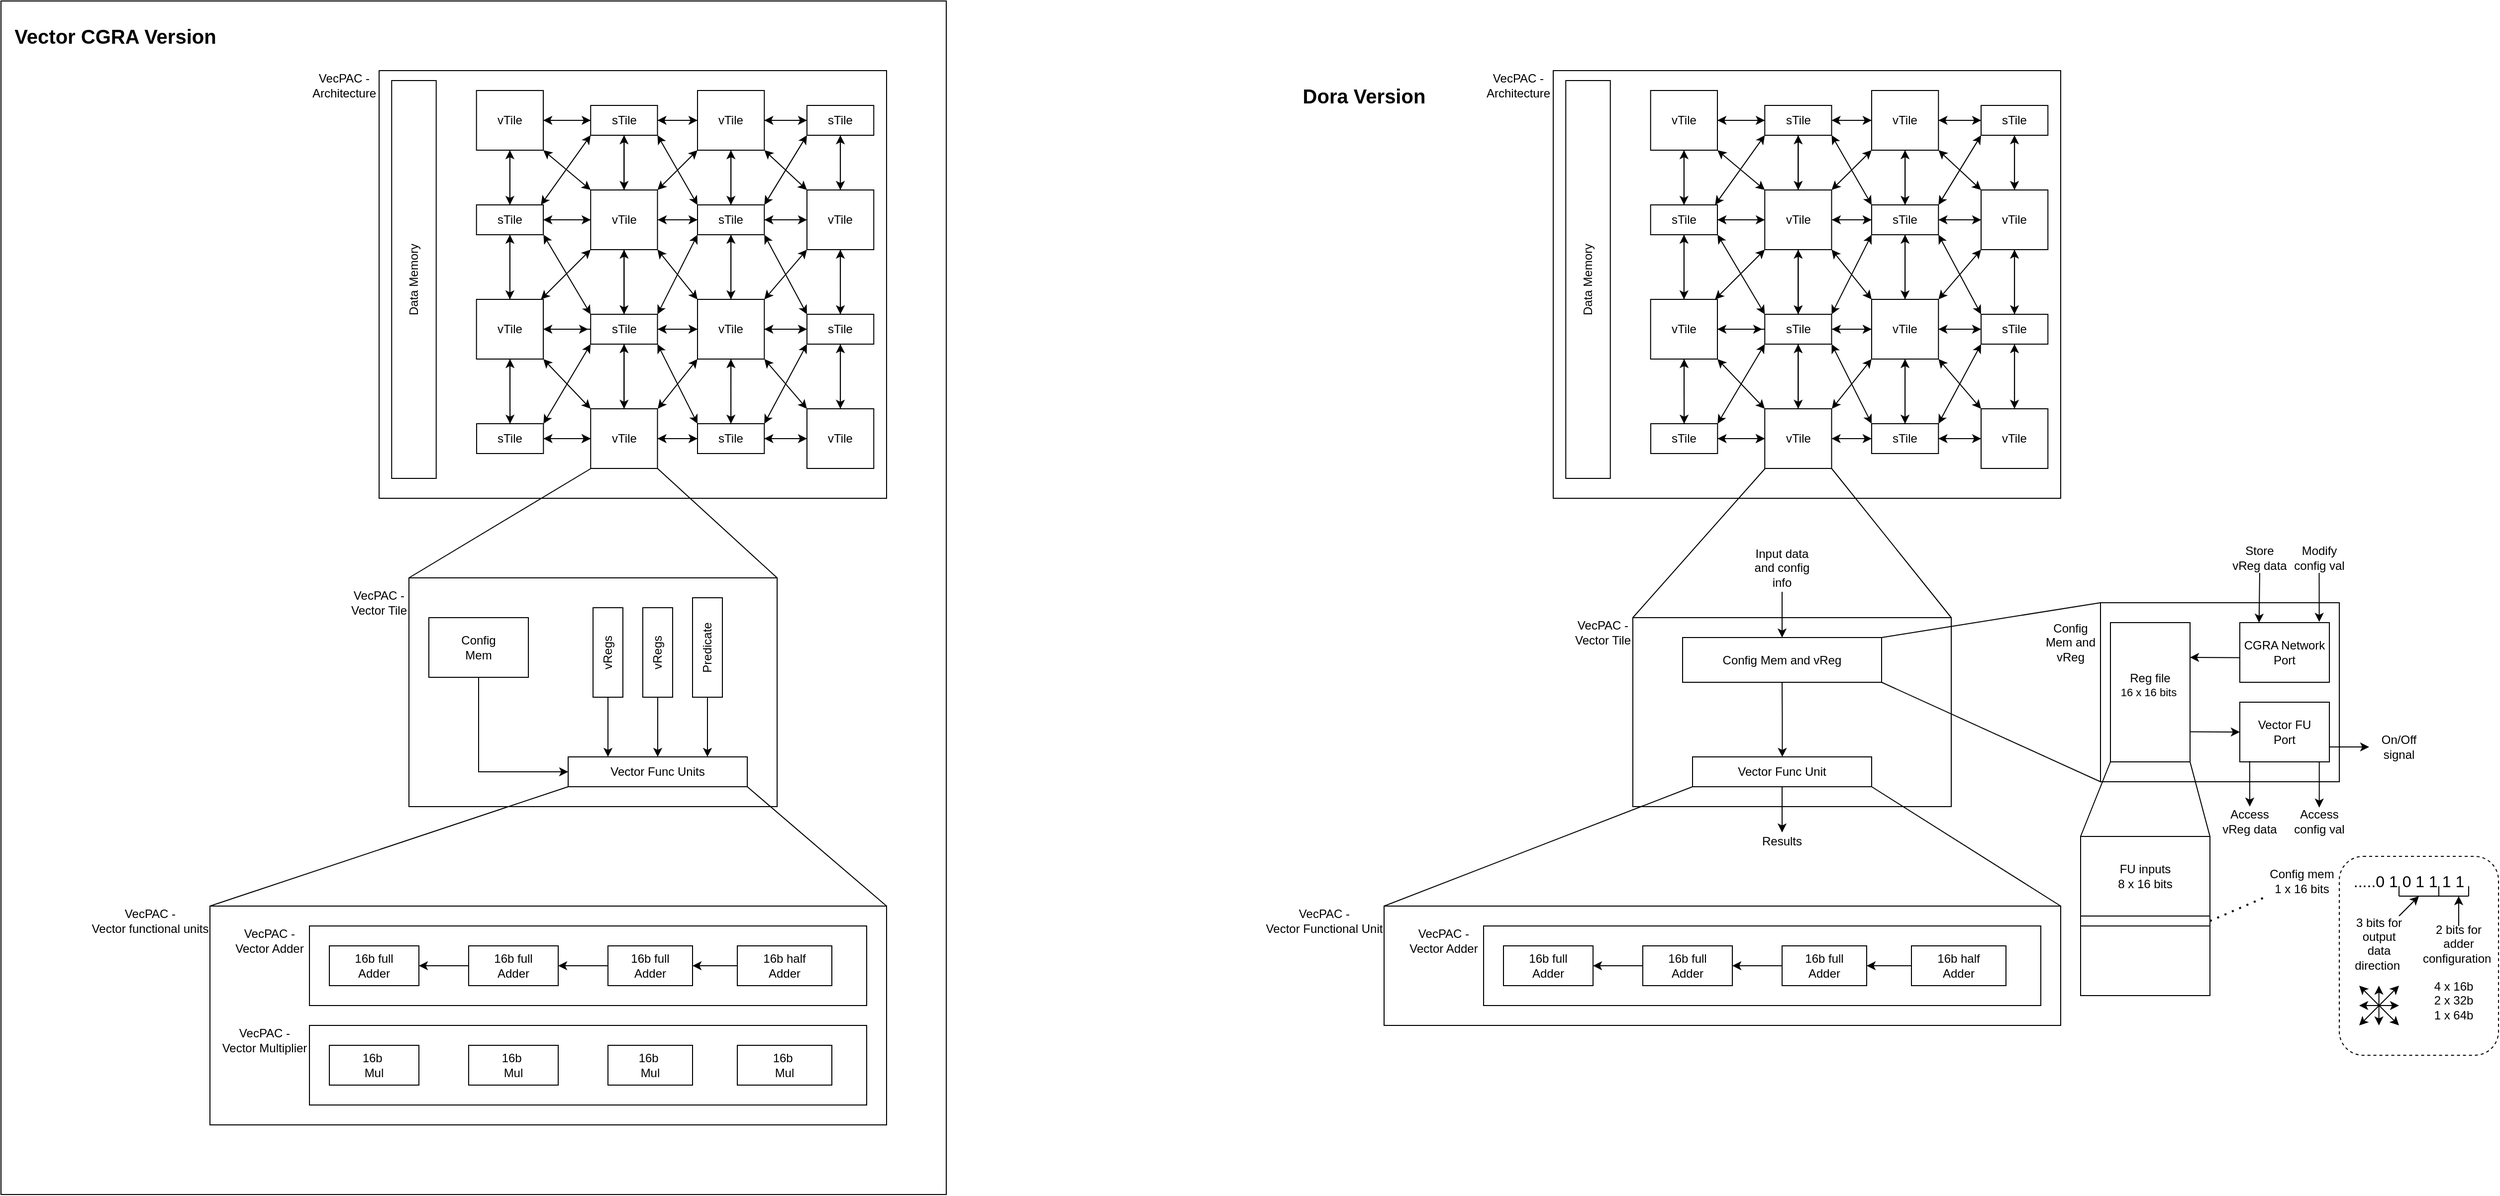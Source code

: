 <mxfile version="26.0.16">
  <diagram name="Page-1" id="Ln59eg0XmFNMV8ph8QU6">
    <mxGraphModel dx="3315" dy="2129" grid="1" gridSize="10" guides="1" tooltips="1" connect="1" arrows="1" fold="1" page="1" pageScale="1" pageWidth="850" pageHeight="1100" math="0" shadow="0">
      <root>
        <mxCell id="0" />
        <mxCell id="1" parent="0" />
        <mxCell id="oYtmzTOpFJvd8dbfNv5Y-7" value="" style="rounded=1;whiteSpace=wrap;html=1;fillColor=none;dashed=1;" vertex="1" parent="1">
          <mxGeometry x="1050" y="470" width="160" height="200" as="geometry" />
        </mxCell>
        <mxCell id="U6tUr1Qk7Yr2OwYIVVNg-112" value="" style="rounded=0;whiteSpace=wrap;html=1;fillColor=none;" parent="1" vertex="1">
          <mxGeometry x="340" y="230" width="320" height="190" as="geometry" />
        </mxCell>
        <mxCell id="U6tUr1Qk7Yr2OwYIVVNg-6" value="VecPAC - Architecture" style="text;html=1;align=center;verticalAlign=middle;whiteSpace=wrap;rounded=0;" parent="1" vertex="1">
          <mxGeometry x="190" y="-320" width="70" height="30" as="geometry" />
        </mxCell>
        <mxCell id="U6tUr1Qk7Yr2OwYIVVNg-51" value="" style="rounded=0;whiteSpace=wrap;html=1;fillColor=none;" parent="1" vertex="1">
          <mxGeometry x="260" y="-320" width="510" height="430" as="geometry" />
        </mxCell>
        <mxCell id="U6tUr1Qk7Yr2OwYIVVNg-9" value="Data Memory" style="rounded=0;whiteSpace=wrap;html=1;rotation=0;direction=west;horizontal=0;" parent="1" vertex="1">
          <mxGeometry x="272.621" y="-310" width="44.762" height="400" as="geometry" />
        </mxCell>
        <mxCell id="U6tUr1Qk7Yr2OwYIVVNg-52" style="edgeStyle=orthogonalEdgeStyle;rounded=0;orthogonalLoop=1;jettySize=auto;html=1;entryX=0;entryY=0.5;entryDx=0;entryDy=0;" parent="1" source="U6tUr1Qk7Yr2OwYIVVNg-10" target="U6tUr1Qk7Yr2OwYIVVNg-11" edge="1">
          <mxGeometry relative="1" as="geometry" />
        </mxCell>
        <mxCell id="U6tUr1Qk7Yr2OwYIVVNg-54" style="edgeStyle=orthogonalEdgeStyle;rounded=0;orthogonalLoop=1;jettySize=auto;html=1;entryX=0.5;entryY=0;entryDx=0;entryDy=0;" parent="1" source="U6tUr1Qk7Yr2OwYIVVNg-10" target="U6tUr1Qk7Yr2OwYIVVNg-24" edge="1">
          <mxGeometry relative="1" as="geometry" />
        </mxCell>
        <mxCell id="U6tUr1Qk7Yr2OwYIVVNg-10" value="vTile" style="rounded=0;whiteSpace=wrap;html=1;" parent="1" vertex="1">
          <mxGeometry x="357.854" y="-300" width="67.143" height="60" as="geometry" />
        </mxCell>
        <mxCell id="U6tUr1Qk7Yr2OwYIVVNg-38" style="edgeStyle=orthogonalEdgeStyle;rounded=0;orthogonalLoop=1;jettySize=auto;html=1;" parent="1" source="U6tUr1Qk7Yr2OwYIVVNg-11" target="U6tUr1Qk7Yr2OwYIVVNg-19" edge="1">
          <mxGeometry relative="1" as="geometry" />
        </mxCell>
        <mxCell id="U6tUr1Qk7Yr2OwYIVVNg-53" style="edgeStyle=orthogonalEdgeStyle;rounded=0;orthogonalLoop=1;jettySize=auto;html=1;" parent="1" source="U6tUr1Qk7Yr2OwYIVVNg-11" target="U6tUr1Qk7Yr2OwYIVVNg-10" edge="1">
          <mxGeometry relative="1" as="geometry" />
        </mxCell>
        <mxCell id="U6tUr1Qk7Yr2OwYIVVNg-69" style="edgeStyle=orthogonalEdgeStyle;rounded=0;orthogonalLoop=1;jettySize=auto;html=1;entryX=0;entryY=0.5;entryDx=0;entryDy=0;" parent="1" source="U6tUr1Qk7Yr2OwYIVVNg-11" target="U6tUr1Qk7Yr2OwYIVVNg-12" edge="1">
          <mxGeometry relative="1" as="geometry" />
        </mxCell>
        <mxCell id="U6tUr1Qk7Yr2OwYIVVNg-11" value="sTile" style="rounded=0;whiteSpace=wrap;html=1;" parent="1" vertex="1">
          <mxGeometry x="472.618" y="-285" width="67.143" height="30" as="geometry" />
        </mxCell>
        <mxCell id="U6tUr1Qk7Yr2OwYIVVNg-72" style="edgeStyle=orthogonalEdgeStyle;rounded=0;orthogonalLoop=1;jettySize=auto;html=1;" parent="1" source="U6tUr1Qk7Yr2OwYIVVNg-13" target="U6tUr1Qk7Yr2OwYIVVNg-12" edge="1">
          <mxGeometry relative="1" as="geometry" />
        </mxCell>
        <mxCell id="U6tUr1Qk7Yr2OwYIVVNg-82" style="edgeStyle=orthogonalEdgeStyle;rounded=0;orthogonalLoop=1;jettySize=auto;html=1;" parent="1" source="U6tUr1Qk7Yr2OwYIVVNg-13" edge="1">
          <mxGeometry relative="1" as="geometry">
            <mxPoint x="723.568" y="-200" as="targetPoint" />
          </mxGeometry>
        </mxCell>
        <mxCell id="U6tUr1Qk7Yr2OwYIVVNg-13" value="sTile" style="rounded=0;whiteSpace=wrap;html=1;" parent="1" vertex="1">
          <mxGeometry x="689.996" y="-285" width="67.143" height="30" as="geometry" />
        </mxCell>
        <mxCell id="U6tUr1Qk7Yr2OwYIVVNg-40" style="edgeStyle=orthogonalEdgeStyle;rounded=0;orthogonalLoop=1;jettySize=auto;html=1;" parent="1" source="U6tUr1Qk7Yr2OwYIVVNg-12" target="U6tUr1Qk7Yr2OwYIVVNg-25" edge="1">
          <mxGeometry relative="1" as="geometry" />
        </mxCell>
        <mxCell id="U6tUr1Qk7Yr2OwYIVVNg-70" style="edgeStyle=orthogonalEdgeStyle;rounded=0;orthogonalLoop=1;jettySize=auto;html=1;entryX=1;entryY=0.5;entryDx=0;entryDy=0;" parent="1" source="U6tUr1Qk7Yr2OwYIVVNg-12" target="U6tUr1Qk7Yr2OwYIVVNg-11" edge="1">
          <mxGeometry relative="1" as="geometry" />
        </mxCell>
        <mxCell id="U6tUr1Qk7Yr2OwYIVVNg-71" style="edgeStyle=orthogonalEdgeStyle;rounded=0;orthogonalLoop=1;jettySize=auto;html=1;entryX=0;entryY=0.5;entryDx=0;entryDy=0;" parent="1" source="U6tUr1Qk7Yr2OwYIVVNg-12" target="U6tUr1Qk7Yr2OwYIVVNg-13" edge="1">
          <mxGeometry relative="1" as="geometry" />
        </mxCell>
        <mxCell id="U6tUr1Qk7Yr2OwYIVVNg-12" value="vTile" style="rounded=0;whiteSpace=wrap;html=1;" parent="1" vertex="1">
          <mxGeometry x="580.002" y="-300" width="67.143" height="60" as="geometry" />
        </mxCell>
        <mxCell id="U6tUr1Qk7Yr2OwYIVVNg-57" style="edgeStyle=orthogonalEdgeStyle;rounded=0;orthogonalLoop=1;jettySize=auto;html=1;entryX=0.5;entryY=1;entryDx=0;entryDy=0;" parent="1" source="U6tUr1Qk7Yr2OwYIVVNg-14" target="U6tUr1Qk7Yr2OwYIVVNg-24" edge="1">
          <mxGeometry relative="1" as="geometry" />
        </mxCell>
        <mxCell id="U6tUr1Qk7Yr2OwYIVVNg-59" style="edgeStyle=orthogonalEdgeStyle;rounded=0;orthogonalLoop=1;jettySize=auto;html=1;entryX=0.5;entryY=0;entryDx=0;entryDy=0;" parent="1" source="U6tUr1Qk7Yr2OwYIVVNg-14" target="U6tUr1Qk7Yr2OwYIVVNg-22" edge="1">
          <mxGeometry relative="1" as="geometry" />
        </mxCell>
        <mxCell id="U6tUr1Qk7Yr2OwYIVVNg-61" style="edgeStyle=orthogonalEdgeStyle;rounded=0;orthogonalLoop=1;jettySize=auto;html=1;" parent="1" source="U6tUr1Qk7Yr2OwYIVVNg-14" edge="1">
          <mxGeometry relative="1" as="geometry">
            <mxPoint x="470" y="-60" as="targetPoint" />
          </mxGeometry>
        </mxCell>
        <mxCell id="U6tUr1Qk7Yr2OwYIVVNg-14" value="vTile" style="rounded=0;whiteSpace=wrap;html=1;" parent="1" vertex="1">
          <mxGeometry x="357.854" y="-90" width="67.143" height="60" as="geometry" />
        </mxCell>
        <mxCell id="U6tUr1Qk7Yr2OwYIVVNg-33" style="edgeStyle=orthogonalEdgeStyle;rounded=0;orthogonalLoop=1;jettySize=auto;html=1;" parent="1" source="U6tUr1Qk7Yr2OwYIVVNg-15" target="U6tUr1Qk7Yr2OwYIVVNg-19" edge="1">
          <mxGeometry relative="1" as="geometry" />
        </mxCell>
        <mxCell id="U6tUr1Qk7Yr2OwYIVVNg-34" style="edgeStyle=orthogonalEdgeStyle;rounded=0;orthogonalLoop=1;jettySize=auto;html=1;" parent="1" source="U6tUr1Qk7Yr2OwYIVVNg-15" target="U6tUr1Qk7Yr2OwYIVVNg-18" edge="1">
          <mxGeometry relative="1" as="geometry" />
        </mxCell>
        <mxCell id="U6tUr1Qk7Yr2OwYIVVNg-62" style="edgeStyle=orthogonalEdgeStyle;rounded=0;orthogonalLoop=1;jettySize=auto;html=1;entryX=1;entryY=0.5;entryDx=0;entryDy=0;" parent="1" source="U6tUr1Qk7Yr2OwYIVVNg-15" target="U6tUr1Qk7Yr2OwYIVVNg-14" edge="1">
          <mxGeometry relative="1" as="geometry" />
        </mxCell>
        <mxCell id="U6tUr1Qk7Yr2OwYIVVNg-78" style="edgeStyle=orthogonalEdgeStyle;rounded=0;orthogonalLoop=1;jettySize=auto;html=1;entryX=0;entryY=0.5;entryDx=0;entryDy=0;" parent="1" source="U6tUr1Qk7Yr2OwYIVVNg-15" target="U6tUr1Qk7Yr2OwYIVVNg-17" edge="1">
          <mxGeometry relative="1" as="geometry" />
        </mxCell>
        <mxCell id="U6tUr1Qk7Yr2OwYIVVNg-15" value="sTile" style="rounded=0;whiteSpace=wrap;html=1;" parent="1" vertex="1">
          <mxGeometry x="472.618" y="-75" width="67.143" height="30" as="geometry" />
        </mxCell>
        <mxCell id="U6tUr1Qk7Yr2OwYIVVNg-45" style="edgeStyle=orthogonalEdgeStyle;rounded=0;orthogonalLoop=1;jettySize=auto;html=1;" parent="1" source="U6tUr1Qk7Yr2OwYIVVNg-16" target="U6tUr1Qk7Yr2OwYIVVNg-17" edge="1">
          <mxGeometry relative="1" as="geometry" />
        </mxCell>
        <mxCell id="U6tUr1Qk7Yr2OwYIVVNg-47" style="edgeStyle=orthogonalEdgeStyle;rounded=0;orthogonalLoop=1;jettySize=auto;html=1;" parent="1" source="U6tUr1Qk7Yr2OwYIVVNg-16" target="U6tUr1Qk7Yr2OwYIVVNg-21" edge="1">
          <mxGeometry relative="1" as="geometry" />
        </mxCell>
        <mxCell id="U6tUr1Qk7Yr2OwYIVVNg-79" style="edgeStyle=orthogonalEdgeStyle;rounded=0;orthogonalLoop=1;jettySize=auto;html=1;entryX=0.5;entryY=1;entryDx=0;entryDy=0;" parent="1" source="U6tUr1Qk7Yr2OwYIVVNg-16" target="U6tUr1Qk7Yr2OwYIVVNg-26" edge="1">
          <mxGeometry relative="1" as="geometry" />
        </mxCell>
        <mxCell id="U6tUr1Qk7Yr2OwYIVVNg-16" value="sTile" style="rounded=0;whiteSpace=wrap;html=1;" parent="1" vertex="1">
          <mxGeometry x="689.996" y="-75" width="67.143" height="30" as="geometry" />
        </mxCell>
        <mxCell id="U6tUr1Qk7Yr2OwYIVVNg-31" style="edgeStyle=orthogonalEdgeStyle;rounded=0;orthogonalLoop=1;jettySize=auto;html=1;entryX=0.5;entryY=0;entryDx=0;entryDy=0;" parent="1" source="U6tUr1Qk7Yr2OwYIVVNg-17" target="U6tUr1Qk7Yr2OwYIVVNg-20" edge="1">
          <mxGeometry relative="1" as="geometry" />
        </mxCell>
        <mxCell id="U6tUr1Qk7Yr2OwYIVVNg-43" style="edgeStyle=orthogonalEdgeStyle;rounded=0;orthogonalLoop=1;jettySize=auto;html=1;entryX=0.5;entryY=1;entryDx=0;entryDy=0;" parent="1" source="U6tUr1Qk7Yr2OwYIVVNg-17" target="U6tUr1Qk7Yr2OwYIVVNg-25" edge="1">
          <mxGeometry relative="1" as="geometry" />
        </mxCell>
        <mxCell id="U6tUr1Qk7Yr2OwYIVVNg-44" style="edgeStyle=orthogonalEdgeStyle;rounded=0;orthogonalLoop=1;jettySize=auto;html=1;" parent="1" source="U6tUr1Qk7Yr2OwYIVVNg-17" target="U6tUr1Qk7Yr2OwYIVVNg-16" edge="1">
          <mxGeometry relative="1" as="geometry" />
        </mxCell>
        <mxCell id="U6tUr1Qk7Yr2OwYIVVNg-77" style="edgeStyle=orthogonalEdgeStyle;rounded=0;orthogonalLoop=1;jettySize=auto;html=1;" parent="1" source="U6tUr1Qk7Yr2OwYIVVNg-17" edge="1">
          <mxGeometry relative="1" as="geometry">
            <mxPoint x="540" y="-60" as="targetPoint" />
          </mxGeometry>
        </mxCell>
        <mxCell id="U6tUr1Qk7Yr2OwYIVVNg-17" value="vTile" style="rounded=0;whiteSpace=wrap;html=1;" parent="1" vertex="1">
          <mxGeometry x="580.002" y="-90" width="67.143" height="60" as="geometry" />
        </mxCell>
        <mxCell id="U6tUr1Qk7Yr2OwYIVVNg-35" style="edgeStyle=orthogonalEdgeStyle;rounded=0;orthogonalLoop=1;jettySize=auto;html=1;entryX=0.5;entryY=1;entryDx=0;entryDy=0;" parent="1" source="U6tUr1Qk7Yr2OwYIVVNg-18" target="U6tUr1Qk7Yr2OwYIVVNg-15" edge="1">
          <mxGeometry relative="1" as="geometry" />
        </mxCell>
        <mxCell id="U6tUr1Qk7Yr2OwYIVVNg-37" style="edgeStyle=orthogonalEdgeStyle;rounded=0;orthogonalLoop=1;jettySize=auto;html=1;" parent="1" source="U6tUr1Qk7Yr2OwYIVVNg-18" target="U6tUr1Qk7Yr2OwYIVVNg-20" edge="1">
          <mxGeometry relative="1" as="geometry" />
        </mxCell>
        <mxCell id="U6tUr1Qk7Yr2OwYIVVNg-65" style="edgeStyle=orthogonalEdgeStyle;rounded=0;orthogonalLoop=1;jettySize=auto;html=1;entryX=1;entryY=0.5;entryDx=0;entryDy=0;" parent="1" source="U6tUr1Qk7Yr2OwYIVVNg-18" target="U6tUr1Qk7Yr2OwYIVVNg-22" edge="1">
          <mxGeometry relative="1" as="geometry" />
        </mxCell>
        <mxCell id="U6tUr1Qk7Yr2OwYIVVNg-18" value="vTile" style="rounded=0;whiteSpace=wrap;html=1;" parent="1" vertex="1">
          <mxGeometry x="472.618" y="20" width="67.143" height="60" as="geometry" />
        </mxCell>
        <mxCell id="U6tUr1Qk7Yr2OwYIVVNg-32" style="edgeStyle=orthogonalEdgeStyle;rounded=0;orthogonalLoop=1;jettySize=auto;html=1;entryX=0.5;entryY=0;entryDx=0;entryDy=0;" parent="1" source="U6tUr1Qk7Yr2OwYIVVNg-19" target="U6tUr1Qk7Yr2OwYIVVNg-15" edge="1">
          <mxGeometry relative="1" as="geometry" />
        </mxCell>
        <mxCell id="U6tUr1Qk7Yr2OwYIVVNg-39" style="edgeStyle=orthogonalEdgeStyle;rounded=0;orthogonalLoop=1;jettySize=auto;html=1;entryX=0.5;entryY=1;entryDx=0;entryDy=0;" parent="1" source="U6tUr1Qk7Yr2OwYIVVNg-19" target="U6tUr1Qk7Yr2OwYIVVNg-11" edge="1">
          <mxGeometry relative="1" as="geometry" />
        </mxCell>
        <mxCell id="U6tUr1Qk7Yr2OwYIVVNg-68" style="edgeStyle=orthogonalEdgeStyle;rounded=0;orthogonalLoop=1;jettySize=auto;html=1;entryX=1;entryY=0.5;entryDx=0;entryDy=0;" parent="1" source="U6tUr1Qk7Yr2OwYIVVNg-19" target="U6tUr1Qk7Yr2OwYIVVNg-24" edge="1">
          <mxGeometry relative="1" as="geometry" />
        </mxCell>
        <mxCell id="U6tUr1Qk7Yr2OwYIVVNg-76" style="edgeStyle=orthogonalEdgeStyle;rounded=0;orthogonalLoop=1;jettySize=auto;html=1;entryX=0;entryY=0.5;entryDx=0;entryDy=0;" parent="1" source="U6tUr1Qk7Yr2OwYIVVNg-19" target="U6tUr1Qk7Yr2OwYIVVNg-25" edge="1">
          <mxGeometry relative="1" as="geometry" />
        </mxCell>
        <mxCell id="U6tUr1Qk7Yr2OwYIVVNg-19" value="vTile" style="rounded=0;whiteSpace=wrap;html=1;" parent="1" vertex="1">
          <mxGeometry x="472.618" y="-200" width="67.143" height="60" as="geometry" />
        </mxCell>
        <mxCell id="U6tUr1Qk7Yr2OwYIVVNg-28" value="" style="edgeStyle=orthogonalEdgeStyle;rounded=0;orthogonalLoop=1;jettySize=auto;html=1;" parent="1" source="U6tUr1Qk7Yr2OwYIVVNg-20" target="U6tUr1Qk7Yr2OwYIVVNg-21" edge="1">
          <mxGeometry relative="1" as="geometry" />
        </mxCell>
        <mxCell id="U6tUr1Qk7Yr2OwYIVVNg-30" style="edgeStyle=orthogonalEdgeStyle;rounded=0;orthogonalLoop=1;jettySize=auto;html=1;entryX=0.5;entryY=1;entryDx=0;entryDy=0;" parent="1" source="U6tUr1Qk7Yr2OwYIVVNg-20" target="U6tUr1Qk7Yr2OwYIVVNg-17" edge="1">
          <mxGeometry relative="1" as="geometry" />
        </mxCell>
        <mxCell id="U6tUr1Qk7Yr2OwYIVVNg-66" style="edgeStyle=orthogonalEdgeStyle;rounded=0;orthogonalLoop=1;jettySize=auto;html=1;" parent="1" source="U6tUr1Qk7Yr2OwYIVVNg-20" target="U6tUr1Qk7Yr2OwYIVVNg-18" edge="1">
          <mxGeometry relative="1" as="geometry" />
        </mxCell>
        <mxCell id="U6tUr1Qk7Yr2OwYIVVNg-20" value="sTile" style="rounded=0;whiteSpace=wrap;html=1;" parent="1" vertex="1">
          <mxGeometry x="580.002" y="35" width="67.143" height="30" as="geometry" />
        </mxCell>
        <mxCell id="U6tUr1Qk7Yr2OwYIVVNg-29" style="edgeStyle=orthogonalEdgeStyle;rounded=0;orthogonalLoop=1;jettySize=auto;html=1;" parent="1" source="U6tUr1Qk7Yr2OwYIVVNg-21" target="U6tUr1Qk7Yr2OwYIVVNg-20" edge="1">
          <mxGeometry relative="1" as="geometry" />
        </mxCell>
        <mxCell id="U6tUr1Qk7Yr2OwYIVVNg-46" style="edgeStyle=orthogonalEdgeStyle;rounded=0;orthogonalLoop=1;jettySize=auto;html=1;entryX=0.5;entryY=1;entryDx=0;entryDy=0;" parent="1" source="U6tUr1Qk7Yr2OwYIVVNg-21" target="U6tUr1Qk7Yr2OwYIVVNg-16" edge="1">
          <mxGeometry relative="1" as="geometry" />
        </mxCell>
        <mxCell id="U6tUr1Qk7Yr2OwYIVVNg-21" value="vTile" style="rounded=0;whiteSpace=wrap;html=1;" parent="1" vertex="1">
          <mxGeometry x="689.996" y="20" width="67.143" height="60" as="geometry" />
        </mxCell>
        <mxCell id="U6tUr1Qk7Yr2OwYIVVNg-60" style="edgeStyle=orthogonalEdgeStyle;rounded=0;orthogonalLoop=1;jettySize=auto;html=1;" parent="1" source="U6tUr1Qk7Yr2OwYIVVNg-22" edge="1">
          <mxGeometry relative="1" as="geometry">
            <mxPoint x="391.576" y="-30" as="targetPoint" />
          </mxGeometry>
        </mxCell>
        <mxCell id="U6tUr1Qk7Yr2OwYIVVNg-64" style="edgeStyle=orthogonalEdgeStyle;rounded=0;orthogonalLoop=1;jettySize=auto;html=1;entryX=0;entryY=0.5;entryDx=0;entryDy=0;" parent="1" source="U6tUr1Qk7Yr2OwYIVVNg-22" target="U6tUr1Qk7Yr2OwYIVVNg-18" edge="1">
          <mxGeometry relative="1" as="geometry">
            <mxPoint x="460" y="50" as="targetPoint" />
          </mxGeometry>
        </mxCell>
        <mxCell id="U6tUr1Qk7Yr2OwYIVVNg-95" value="" style="edgeStyle=orthogonalEdgeStyle;rounded=0;orthogonalLoop=1;jettySize=auto;html=1;" parent="1" source="U6tUr1Qk7Yr2OwYIVVNg-22" target="U6tUr1Qk7Yr2OwYIVVNg-18" edge="1">
          <mxGeometry relative="1" as="geometry" />
        </mxCell>
        <mxCell id="U6tUr1Qk7Yr2OwYIVVNg-22" value="sTile" style="rounded=0;whiteSpace=wrap;html=1;" parent="1" vertex="1">
          <mxGeometry x="358.004" y="35" width="67.143" height="30" as="geometry" />
        </mxCell>
        <mxCell id="U6tUr1Qk7Yr2OwYIVVNg-55" style="edgeStyle=orthogonalEdgeStyle;rounded=0;orthogonalLoop=1;jettySize=auto;html=1;" parent="1" source="U6tUr1Qk7Yr2OwYIVVNg-24" edge="1">
          <mxGeometry relative="1" as="geometry">
            <mxPoint x="391.426" y="-240" as="targetPoint" />
          </mxGeometry>
        </mxCell>
        <mxCell id="U6tUr1Qk7Yr2OwYIVVNg-56" style="edgeStyle=orthogonalEdgeStyle;rounded=0;orthogonalLoop=1;jettySize=auto;html=1;entryX=0.5;entryY=0;entryDx=0;entryDy=0;" parent="1" source="U6tUr1Qk7Yr2OwYIVVNg-24" target="U6tUr1Qk7Yr2OwYIVVNg-14" edge="1">
          <mxGeometry relative="1" as="geometry" />
        </mxCell>
        <mxCell id="U6tUr1Qk7Yr2OwYIVVNg-67" style="edgeStyle=orthogonalEdgeStyle;rounded=0;orthogonalLoop=1;jettySize=auto;html=1;entryX=0;entryY=0.5;entryDx=0;entryDy=0;" parent="1" source="U6tUr1Qk7Yr2OwYIVVNg-24" target="U6tUr1Qk7Yr2OwYIVVNg-19" edge="1">
          <mxGeometry relative="1" as="geometry" />
        </mxCell>
        <mxCell id="U6tUr1Qk7Yr2OwYIVVNg-24" value="sTile" style="rounded=0;whiteSpace=wrap;html=1;" parent="1" vertex="1">
          <mxGeometry x="357.854" y="-185" width="67.143" height="30" as="geometry" />
        </mxCell>
        <mxCell id="U6tUr1Qk7Yr2OwYIVVNg-41" style="edgeStyle=orthogonalEdgeStyle;rounded=0;orthogonalLoop=1;jettySize=auto;html=1;" parent="1" source="U6tUr1Qk7Yr2OwYIVVNg-25" target="U6tUr1Qk7Yr2OwYIVVNg-12" edge="1">
          <mxGeometry relative="1" as="geometry" />
        </mxCell>
        <mxCell id="U6tUr1Qk7Yr2OwYIVVNg-42" style="edgeStyle=orthogonalEdgeStyle;rounded=0;orthogonalLoop=1;jettySize=auto;html=1;" parent="1" source="U6tUr1Qk7Yr2OwYIVVNg-25" target="U6tUr1Qk7Yr2OwYIVVNg-17" edge="1">
          <mxGeometry relative="1" as="geometry" />
        </mxCell>
        <mxCell id="U6tUr1Qk7Yr2OwYIVVNg-73" style="edgeStyle=orthogonalEdgeStyle;rounded=0;orthogonalLoop=1;jettySize=auto;html=1;entryX=0;entryY=0.5;entryDx=0;entryDy=0;" parent="1" source="U6tUr1Qk7Yr2OwYIVVNg-25" target="U6tUr1Qk7Yr2OwYIVVNg-26" edge="1">
          <mxGeometry relative="1" as="geometry" />
        </mxCell>
        <mxCell id="U6tUr1Qk7Yr2OwYIVVNg-75" style="edgeStyle=orthogonalEdgeStyle;rounded=0;orthogonalLoop=1;jettySize=auto;html=1;" parent="1" source="U6tUr1Qk7Yr2OwYIVVNg-25" edge="1">
          <mxGeometry relative="1" as="geometry">
            <mxPoint x="540" y="-170" as="targetPoint" />
          </mxGeometry>
        </mxCell>
        <mxCell id="U6tUr1Qk7Yr2OwYIVVNg-25" value="sTile" style="rounded=0;whiteSpace=wrap;html=1;" parent="1" vertex="1">
          <mxGeometry x="580.002" y="-185" width="67.143" height="30" as="geometry" />
        </mxCell>
        <mxCell id="U6tUr1Qk7Yr2OwYIVVNg-74" style="edgeStyle=orthogonalEdgeStyle;rounded=0;orthogonalLoop=1;jettySize=auto;html=1;entryX=1;entryY=0.5;entryDx=0;entryDy=0;" parent="1" source="U6tUr1Qk7Yr2OwYIVVNg-26" target="U6tUr1Qk7Yr2OwYIVVNg-25" edge="1">
          <mxGeometry relative="1" as="geometry" />
        </mxCell>
        <mxCell id="U6tUr1Qk7Yr2OwYIVVNg-80" style="edgeStyle=orthogonalEdgeStyle;rounded=0;orthogonalLoop=1;jettySize=auto;html=1;entryX=0.5;entryY=0;entryDx=0;entryDy=0;" parent="1" source="U6tUr1Qk7Yr2OwYIVVNg-26" target="U6tUr1Qk7Yr2OwYIVVNg-16" edge="1">
          <mxGeometry relative="1" as="geometry" />
        </mxCell>
        <mxCell id="U6tUr1Qk7Yr2OwYIVVNg-81" style="edgeStyle=orthogonalEdgeStyle;rounded=0;orthogonalLoop=1;jettySize=auto;html=1;entryX=0.5;entryY=1;entryDx=0;entryDy=0;" parent="1" source="U6tUr1Qk7Yr2OwYIVVNg-26" target="U6tUr1Qk7Yr2OwYIVVNg-13" edge="1">
          <mxGeometry relative="1" as="geometry" />
        </mxCell>
        <mxCell id="U6tUr1Qk7Yr2OwYIVVNg-26" value="vTile" style="rounded=0;whiteSpace=wrap;html=1;" parent="1" vertex="1">
          <mxGeometry x="689.996" y="-200" width="67.143" height="60" as="geometry" />
        </mxCell>
        <mxCell id="U6tUr1Qk7Yr2OwYIVVNg-84" value="" style="endArrow=classic;startArrow=classic;html=1;rounded=0;" parent="1" edge="1">
          <mxGeometry width="50" height="50" relative="1" as="geometry">
            <mxPoint x="422.62" y="-90" as="sourcePoint" />
            <mxPoint x="472.62" y="-140" as="targetPoint" />
          </mxGeometry>
        </mxCell>
        <mxCell id="U6tUr1Qk7Yr2OwYIVVNg-85" value="" style="endArrow=classic;startArrow=classic;html=1;rounded=0;exitX=0;exitY=0;exitDx=0;exitDy=0;" parent="1" source="U6tUr1Qk7Yr2OwYIVVNg-15" edge="1">
          <mxGeometry width="50" height="50" relative="1" as="geometry">
            <mxPoint x="375.15" y="-105" as="sourcePoint" />
            <mxPoint x="425.15" y="-155" as="targetPoint" />
          </mxGeometry>
        </mxCell>
        <mxCell id="U6tUr1Qk7Yr2OwYIVVNg-86" value="" style="endArrow=classic;startArrow=classic;html=1;rounded=0;exitX=0;exitY=0;exitDx=0;exitDy=0;" parent="1" source="U6tUr1Qk7Yr2OwYIVVNg-17" edge="1">
          <mxGeometry width="50" height="50" relative="1" as="geometry">
            <mxPoint x="587.61" y="-60" as="sourcePoint" />
            <mxPoint x="539.76" y="-140" as="targetPoint" />
          </mxGeometry>
        </mxCell>
        <mxCell id="U6tUr1Qk7Yr2OwYIVVNg-87" value="" style="endArrow=classic;startArrow=classic;html=1;rounded=0;exitX=0;exitY=0;exitDx=0;exitDy=0;" parent="1" source="U6tUr1Qk7Yr2OwYIVVNg-16" edge="1">
          <mxGeometry width="50" height="50" relative="1" as="geometry">
            <mxPoint x="687.38" y="-105" as="sourcePoint" />
            <mxPoint x="647.14" y="-155" as="targetPoint" />
          </mxGeometry>
        </mxCell>
        <mxCell id="U6tUr1Qk7Yr2OwYIVVNg-88" value="" style="endArrow=classic;startArrow=classic;html=1;rounded=0;exitX=1;exitY=0;exitDx=0;exitDy=0;entryX=0;entryY=1;entryDx=0;entryDy=0;" parent="1" source="U6tUr1Qk7Yr2OwYIVVNg-17" target="U6tUr1Qk7Yr2OwYIVVNg-26" edge="1">
          <mxGeometry width="50" height="50" relative="1" as="geometry">
            <mxPoint x="700" y="-65" as="sourcePoint" />
            <mxPoint x="657.14" y="-145" as="targetPoint" />
          </mxGeometry>
        </mxCell>
        <mxCell id="U6tUr1Qk7Yr2OwYIVVNg-89" value="" style="endArrow=classic;startArrow=classic;html=1;rounded=0;exitX=1;exitY=0;exitDx=0;exitDy=0;entryX=0;entryY=1;entryDx=0;entryDy=0;" parent="1" source="U6tUr1Qk7Yr2OwYIVVNg-20" edge="1">
          <mxGeometry width="50" height="50" relative="1" as="geometry">
            <mxPoint x="647" y="5" as="sourcePoint" />
            <mxPoint x="690" y="-45" as="targetPoint" />
          </mxGeometry>
        </mxCell>
        <mxCell id="U6tUr1Qk7Yr2OwYIVVNg-90" value="" style="endArrow=classic;startArrow=classic;html=1;rounded=0;exitX=0;exitY=0;exitDx=0;exitDy=0;entryX=1;entryY=1;entryDx=0;entryDy=0;" parent="1" source="U6tUr1Qk7Yr2OwYIVVNg-21" target="U6tUr1Qk7Yr2OwYIVVNg-17" edge="1">
          <mxGeometry width="50" height="50" relative="1" as="geometry">
            <mxPoint x="657" y="45" as="sourcePoint" />
            <mxPoint x="700" y="-35" as="targetPoint" />
          </mxGeometry>
        </mxCell>
        <mxCell id="U6tUr1Qk7Yr2OwYIVVNg-91" value="" style="endArrow=classic;startArrow=classic;html=1;rounded=0;exitX=0;exitY=0;exitDx=0;exitDy=0;entryX=1;entryY=1;entryDx=0;entryDy=0;" parent="1" source="U6tUr1Qk7Yr2OwYIVVNg-20" edge="1">
          <mxGeometry width="50" height="50" relative="1" as="geometry">
            <mxPoint x="582.76" y="5" as="sourcePoint" />
            <mxPoint x="539.76" y="-45" as="targetPoint" />
          </mxGeometry>
        </mxCell>
        <mxCell id="U6tUr1Qk7Yr2OwYIVVNg-92" value="" style="endArrow=classic;startArrow=classic;html=1;rounded=0;" parent="1" edge="1">
          <mxGeometry width="50" height="50" relative="1" as="geometry">
            <mxPoint x="540" y="20" as="sourcePoint" />
            <mxPoint x="580" y="-30" as="targetPoint" />
          </mxGeometry>
        </mxCell>
        <mxCell id="U6tUr1Qk7Yr2OwYIVVNg-93" value="" style="endArrow=classic;startArrow=classic;html=1;rounded=0;exitX=1;exitY=0;exitDx=0;exitDy=0;" parent="1" source="U6tUr1Qk7Yr2OwYIVVNg-22" edge="1">
          <mxGeometry width="50" height="50" relative="1" as="geometry">
            <mxPoint x="432.62" y="5" as="sourcePoint" />
            <mxPoint x="472.62" y="-45" as="targetPoint" />
          </mxGeometry>
        </mxCell>
        <mxCell id="U6tUr1Qk7Yr2OwYIVVNg-94" value="" style="endArrow=classic;startArrow=classic;html=1;rounded=0;exitX=0;exitY=0;exitDx=0;exitDy=0;entryX=1;entryY=1;entryDx=0;entryDy=0;" parent="1" source="U6tUr1Qk7Yr2OwYIVVNg-18" target="U6tUr1Qk7Yr2OwYIVVNg-14" edge="1">
          <mxGeometry width="50" height="50" relative="1" as="geometry">
            <mxPoint x="435" y="45" as="sourcePoint" />
            <mxPoint x="482.62" y="-35" as="targetPoint" />
          </mxGeometry>
        </mxCell>
        <mxCell id="U6tUr1Qk7Yr2OwYIVVNg-96" value="" style="endArrow=classic;startArrow=classic;html=1;rounded=0;entryX=0;entryY=1;entryDx=0;entryDy=0;" parent="1" target="U6tUr1Qk7Yr2OwYIVVNg-11" edge="1">
          <mxGeometry width="50" height="50" relative="1" as="geometry">
            <mxPoint x="422.62" y="-185" as="sourcePoint" />
            <mxPoint x="472.62" y="-235" as="targetPoint" />
          </mxGeometry>
        </mxCell>
        <mxCell id="U6tUr1Qk7Yr2OwYIVVNg-97" value="" style="endArrow=classic;startArrow=classic;html=1;rounded=0;entryX=1;entryY=1;entryDx=0;entryDy=0;exitX=0;exitY=0;exitDx=0;exitDy=0;" parent="1" source="U6tUr1Qk7Yr2OwYIVVNg-19" target="U6tUr1Qk7Yr2OwYIVVNg-10" edge="1">
          <mxGeometry width="50" height="50" relative="1" as="geometry">
            <mxPoint x="432.62" y="-175" as="sourcePoint" />
            <mxPoint x="483" y="-245" as="targetPoint" />
          </mxGeometry>
        </mxCell>
        <mxCell id="U6tUr1Qk7Yr2OwYIVVNg-98" value="" style="endArrow=classic;startArrow=classic;html=1;rounded=0;exitX=0;exitY=0;exitDx=0;exitDy=0;entryX=1;entryY=1;entryDx=0;entryDy=0;" parent="1" target="U6tUr1Qk7Yr2OwYIVVNg-12" edge="1">
          <mxGeometry width="50" height="50" relative="1" as="geometry">
            <mxPoint x="690" y="-200" as="sourcePoint" />
            <mxPoint x="650" y="-240" as="targetPoint" />
          </mxGeometry>
        </mxCell>
        <mxCell id="U6tUr1Qk7Yr2OwYIVVNg-99" value="" style="endArrow=classic;startArrow=classic;html=1;rounded=0;entryX=0;entryY=1;entryDx=0;entryDy=0;" parent="1" target="U6tUr1Qk7Yr2OwYIVVNg-13" edge="1">
          <mxGeometry width="50" height="50" relative="1" as="geometry">
            <mxPoint x="647.14" y="-185" as="sourcePoint" />
            <mxPoint x="697.52" y="-255" as="targetPoint" />
          </mxGeometry>
        </mxCell>
        <mxCell id="U6tUr1Qk7Yr2OwYIVVNg-100" value="" style="endArrow=classic;startArrow=classic;html=1;rounded=0;exitX=1;exitY=0;exitDx=0;exitDy=0;" parent="1" source="U6tUr1Qk7Yr2OwYIVVNg-19" edge="1">
          <mxGeometry width="50" height="50" relative="1" as="geometry">
            <mxPoint x="539.76" y="-190" as="sourcePoint" />
            <mxPoint x="580" y="-240" as="targetPoint" />
          </mxGeometry>
        </mxCell>
        <mxCell id="U6tUr1Qk7Yr2OwYIVVNg-101" value="" style="endArrow=classic;startArrow=classic;html=1;rounded=0;exitX=0;exitY=0;exitDx=0;exitDy=0;entryX=1;entryY=1;entryDx=0;entryDy=0;" parent="1" source="U6tUr1Qk7Yr2OwYIVVNg-25" target="U6tUr1Qk7Yr2OwYIVVNg-11" edge="1">
          <mxGeometry width="50" height="50" relative="1" as="geometry">
            <mxPoint x="550" y="-190" as="sourcePoint" />
            <mxPoint x="590" y="-230" as="targetPoint" />
          </mxGeometry>
        </mxCell>
        <mxCell id="U6tUr1Qk7Yr2OwYIVVNg-126" value="" style="endArrow=none;html=1;rounded=0;exitX=0;exitY=0;exitDx=0;exitDy=0;" parent="1" source="U6tUr1Qk7Yr2OwYIVVNg-112" edge="1">
          <mxGeometry width="50" height="50" relative="1" as="geometry">
            <mxPoint x="420" y="130" as="sourcePoint" />
            <mxPoint x="473" y="80" as="targetPoint" />
          </mxGeometry>
        </mxCell>
        <mxCell id="U6tUr1Qk7Yr2OwYIVVNg-127" value="" style="endArrow=none;html=1;rounded=0;exitX=1;exitY=0;exitDx=0;exitDy=0;entryX=1;entryY=1;entryDx=0;entryDy=0;" parent="1" source="U6tUr1Qk7Yr2OwYIVVNg-112" target="U6tUr1Qk7Yr2OwYIVVNg-18" edge="1">
          <mxGeometry width="50" height="50" relative="1" as="geometry">
            <mxPoint x="300" y="210" as="sourcePoint" />
            <mxPoint x="483" y="90" as="targetPoint" />
          </mxGeometry>
        </mxCell>
        <mxCell id="U6tUr1Qk7Yr2OwYIVVNg-2" value="VecPAC - Vector Tile" style="text;html=1;align=center;verticalAlign=middle;whiteSpace=wrap;rounded=0;" parent="1" vertex="1">
          <mxGeometry x="280" y="230" width="60" height="30" as="geometry" />
        </mxCell>
        <mxCell id="U6tUr1Qk7Yr2OwYIVVNg-103" value="Vector Func Unit" style="rounded=0;whiteSpace=wrap;html=1;" parent="1" vertex="1">
          <mxGeometry x="400" y="370" width="180" height="30" as="geometry" />
        </mxCell>
        <mxCell id="U6tUr1Qk7Yr2OwYIVVNg-105" value="Config Mem and vReg" style="rounded=0;whiteSpace=wrap;html=1;" parent="1" vertex="1">
          <mxGeometry x="390" y="250" width="200" height="45" as="geometry" />
        </mxCell>
        <mxCell id="U6tUr1Qk7Yr2OwYIVVNg-128" value="" style="endArrow=none;html=1;rounded=0;entryX=1;entryY=1;entryDx=0;entryDy=0;exitX=1;exitY=0;exitDx=0;exitDy=0;" parent="1" source="U6tUr1Qk7Yr2OwYIVVNg-147" target="U6tUr1Qk7Yr2OwYIVVNg-103" edge="1">
          <mxGeometry width="50" height="50" relative="1" as="geometry">
            <mxPoint x="660" y="530" as="sourcePoint" />
            <mxPoint x="630" y="400" as="targetPoint" />
          </mxGeometry>
        </mxCell>
        <mxCell id="U6tUr1Qk7Yr2OwYIVVNg-129" value="" style="endArrow=none;html=1;rounded=0;exitX=0;exitY=0;exitDx=0;exitDy=0;entryX=0;entryY=1;entryDx=0;entryDy=0;" parent="1" source="U6tUr1Qk7Yr2OwYIVVNg-147" target="U6tUr1Qk7Yr2OwYIVVNg-103" edge="1">
          <mxGeometry width="50" height="50" relative="1" as="geometry">
            <mxPoint x="310" y="520" as="sourcePoint" />
            <mxPoint x="450" y="400" as="targetPoint" />
          </mxGeometry>
        </mxCell>
        <mxCell id="U6tUr1Qk7Yr2OwYIVVNg-130" value="16b full &lt;br&gt;Adder" style="rounded=0;whiteSpace=wrap;html=1;" parent="1" vertex="1">
          <mxGeometry x="210" y="560" width="90" height="40" as="geometry" />
        </mxCell>
        <mxCell id="U6tUr1Qk7Yr2OwYIVVNg-136" style="edgeStyle=orthogonalEdgeStyle;rounded=0;orthogonalLoop=1;jettySize=auto;html=1;entryX=1;entryY=0.5;entryDx=0;entryDy=0;" parent="1" source="U6tUr1Qk7Yr2OwYIVVNg-131" target="U6tUr1Qk7Yr2OwYIVVNg-130" edge="1">
          <mxGeometry relative="1" as="geometry" />
        </mxCell>
        <mxCell id="U6tUr1Qk7Yr2OwYIVVNg-131" value="16b full &lt;br&gt;Adder" style="rounded=0;whiteSpace=wrap;html=1;" parent="1" vertex="1">
          <mxGeometry x="350" y="560" width="90" height="40" as="geometry" />
        </mxCell>
        <mxCell id="U6tUr1Qk7Yr2OwYIVVNg-134" style="edgeStyle=orthogonalEdgeStyle;rounded=0;orthogonalLoop=1;jettySize=auto;html=1;entryX=1;entryY=0.5;entryDx=0;entryDy=0;" parent="1" source="U6tUr1Qk7Yr2OwYIVVNg-132" target="U6tUr1Qk7Yr2OwYIVVNg-133" edge="1">
          <mxGeometry relative="1" as="geometry" />
        </mxCell>
        <mxCell id="U6tUr1Qk7Yr2OwYIVVNg-132" value="16b half&lt;br&gt;Adder" style="rounded=0;whiteSpace=wrap;html=1;" parent="1" vertex="1">
          <mxGeometry x="620" y="560" width="95" height="40" as="geometry" />
        </mxCell>
        <mxCell id="U6tUr1Qk7Yr2OwYIVVNg-135" style="edgeStyle=orthogonalEdgeStyle;rounded=0;orthogonalLoop=1;jettySize=auto;html=1;entryX=1;entryY=0.5;entryDx=0;entryDy=0;" parent="1" source="U6tUr1Qk7Yr2OwYIVVNg-133" target="U6tUr1Qk7Yr2OwYIVVNg-131" edge="1">
          <mxGeometry relative="1" as="geometry" />
        </mxCell>
        <mxCell id="U6tUr1Qk7Yr2OwYIVVNg-133" value="16b full &lt;br&gt;Adder" style="rounded=0;whiteSpace=wrap;html=1;" parent="1" vertex="1">
          <mxGeometry x="490" y="560" width="85" height="40" as="geometry" />
        </mxCell>
        <mxCell id="U6tUr1Qk7Yr2OwYIVVNg-145" value="" style="rounded=0;whiteSpace=wrap;html=1;fillColor=none;" parent="1" vertex="1">
          <mxGeometry x="190" y="540" width="560" height="80" as="geometry" />
        </mxCell>
        <mxCell id="U6tUr1Qk7Yr2OwYIVVNg-147" value="" style="rounded=0;whiteSpace=wrap;html=1;fillColor=none;" parent="1" vertex="1">
          <mxGeometry x="90" y="520" width="680" height="120" as="geometry" />
        </mxCell>
        <mxCell id="U6tUr1Qk7Yr2OwYIVVNg-150" value="VecPAC - &lt;br&gt;Vector Functional Unit" style="text;html=1;align=center;verticalAlign=middle;whiteSpace=wrap;rounded=0;" parent="1" vertex="1">
          <mxGeometry x="-30" y="520" width="120" height="30" as="geometry" />
        </mxCell>
        <mxCell id="PtidpiLDffttu3ygKnbN-9" value="VecPAC - Vector Adder" style="text;html=1;align=center;verticalAlign=middle;whiteSpace=wrap;rounded=0;" parent="1" vertex="1">
          <mxGeometry x="110" y="540" width="80" height="30" as="geometry" />
        </mxCell>
        <mxCell id="jTL5pCVjqt50FXsb-qQc-3" value="" style="endArrow=classic;startArrow=classic;html=1;rounded=0;entryX=0;entryY=1;entryDx=0;entryDy=0;exitX=1;exitY=0;exitDx=0;exitDy=0;" parent="1" source="U6tUr1Qk7Yr2OwYIVVNg-15" edge="1">
          <mxGeometry width="50" height="50" relative="1" as="geometry">
            <mxPoint x="537.14" y="-85" as="sourcePoint" />
            <mxPoint x="580" y="-155" as="targetPoint" />
          </mxGeometry>
        </mxCell>
        <mxCell id="o8hN_XqKqs-RcakVaOXc-3" value="&lt;font style=&quot;font-size: 20px;&quot;&gt;&lt;b&gt;Dora Version&lt;/b&gt;&lt;/font&gt;" style="text;html=1;align=center;verticalAlign=middle;whiteSpace=wrap;rounded=0;" parent="1" vertex="1">
          <mxGeometry x="-10" y="-330" width="160" height="70" as="geometry" />
        </mxCell>
        <mxCell id="o8hN_XqKqs-RcakVaOXc-4" value="" style="rounded=0;whiteSpace=wrap;html=1;" parent="1" vertex="1">
          <mxGeometry x="-1300" y="-390" width="950" height="1200" as="geometry" />
        </mxCell>
        <mxCell id="o8hN_XqKqs-RcakVaOXc-5" value="VecPAC - Architecture" style="text;html=1;align=center;verticalAlign=middle;whiteSpace=wrap;rounded=0;" parent="1" vertex="1">
          <mxGeometry x="-990" y="-320" width="70" height="30" as="geometry" />
        </mxCell>
        <mxCell id="o8hN_XqKqs-RcakVaOXc-6" value="" style="rounded=0;whiteSpace=wrap;html=1;fillColor=none;" parent="1" vertex="1">
          <mxGeometry x="-920" y="-320" width="510" height="430" as="geometry" />
        </mxCell>
        <mxCell id="o8hN_XqKqs-RcakVaOXc-7" value="Data Memory" style="rounded=0;whiteSpace=wrap;html=1;rotation=0;direction=west;horizontal=0;" parent="1" vertex="1">
          <mxGeometry x="-907.379" y="-310" width="44.762" height="400" as="geometry" />
        </mxCell>
        <mxCell id="o8hN_XqKqs-RcakVaOXc-8" style="edgeStyle=orthogonalEdgeStyle;rounded=0;orthogonalLoop=1;jettySize=auto;html=1;entryX=0;entryY=0.5;entryDx=0;entryDy=0;" parent="1" source="o8hN_XqKqs-RcakVaOXc-10" target="o8hN_XqKqs-RcakVaOXc-14" edge="1">
          <mxGeometry relative="1" as="geometry" />
        </mxCell>
        <mxCell id="o8hN_XqKqs-RcakVaOXc-9" style="edgeStyle=orthogonalEdgeStyle;rounded=0;orthogonalLoop=1;jettySize=auto;html=1;entryX=0.5;entryY=0;entryDx=0;entryDy=0;" parent="1" source="o8hN_XqKqs-RcakVaOXc-10" target="o8hN_XqKqs-RcakVaOXc-63" edge="1">
          <mxGeometry relative="1" as="geometry" />
        </mxCell>
        <mxCell id="o8hN_XqKqs-RcakVaOXc-10" value="vTile" style="rounded=0;whiteSpace=wrap;html=1;" parent="1" vertex="1">
          <mxGeometry x="-822.146" y="-300" width="67.143" height="60" as="geometry" />
        </mxCell>
        <mxCell id="o8hN_XqKqs-RcakVaOXc-11" style="edgeStyle=orthogonalEdgeStyle;rounded=0;orthogonalLoop=1;jettySize=auto;html=1;" parent="1" source="o8hN_XqKqs-RcakVaOXc-14" target="o8hN_XqKqs-RcakVaOXc-48" edge="1">
          <mxGeometry relative="1" as="geometry" />
        </mxCell>
        <mxCell id="o8hN_XqKqs-RcakVaOXc-12" style="edgeStyle=orthogonalEdgeStyle;rounded=0;orthogonalLoop=1;jettySize=auto;html=1;" parent="1" source="o8hN_XqKqs-RcakVaOXc-14" target="o8hN_XqKqs-RcakVaOXc-10" edge="1">
          <mxGeometry relative="1" as="geometry" />
        </mxCell>
        <mxCell id="o8hN_XqKqs-RcakVaOXc-13" style="edgeStyle=orthogonalEdgeStyle;rounded=0;orthogonalLoop=1;jettySize=auto;html=1;entryX=0;entryY=0.5;entryDx=0;entryDy=0;" parent="1" source="o8hN_XqKqs-RcakVaOXc-14" target="o8hN_XqKqs-RcakVaOXc-21" edge="1">
          <mxGeometry relative="1" as="geometry" />
        </mxCell>
        <mxCell id="o8hN_XqKqs-RcakVaOXc-14" value="sTile" style="rounded=0;whiteSpace=wrap;html=1;" parent="1" vertex="1">
          <mxGeometry x="-707.382" y="-285" width="67.143" height="30" as="geometry" />
        </mxCell>
        <mxCell id="o8hN_XqKqs-RcakVaOXc-15" style="edgeStyle=orthogonalEdgeStyle;rounded=0;orthogonalLoop=1;jettySize=auto;html=1;" parent="1" source="o8hN_XqKqs-RcakVaOXc-17" target="o8hN_XqKqs-RcakVaOXc-21" edge="1">
          <mxGeometry relative="1" as="geometry" />
        </mxCell>
        <mxCell id="o8hN_XqKqs-RcakVaOXc-16" style="edgeStyle=orthogonalEdgeStyle;rounded=0;orthogonalLoop=1;jettySize=auto;html=1;" parent="1" source="o8hN_XqKqs-RcakVaOXc-17" edge="1">
          <mxGeometry relative="1" as="geometry">
            <mxPoint x="-456.432" y="-200" as="targetPoint" />
          </mxGeometry>
        </mxCell>
        <mxCell id="o8hN_XqKqs-RcakVaOXc-17" value="sTile" style="rounded=0;whiteSpace=wrap;html=1;" parent="1" vertex="1">
          <mxGeometry x="-490.004" y="-285" width="67.143" height="30" as="geometry" />
        </mxCell>
        <mxCell id="o8hN_XqKqs-RcakVaOXc-18" style="edgeStyle=orthogonalEdgeStyle;rounded=0;orthogonalLoop=1;jettySize=auto;html=1;" parent="1" source="o8hN_XqKqs-RcakVaOXc-21" target="o8hN_XqKqs-RcakVaOXc-68" edge="1">
          <mxGeometry relative="1" as="geometry" />
        </mxCell>
        <mxCell id="o8hN_XqKqs-RcakVaOXc-19" style="edgeStyle=orthogonalEdgeStyle;rounded=0;orthogonalLoop=1;jettySize=auto;html=1;entryX=1;entryY=0.5;entryDx=0;entryDy=0;" parent="1" source="o8hN_XqKqs-RcakVaOXc-21" target="o8hN_XqKqs-RcakVaOXc-14" edge="1">
          <mxGeometry relative="1" as="geometry" />
        </mxCell>
        <mxCell id="o8hN_XqKqs-RcakVaOXc-20" style="edgeStyle=orthogonalEdgeStyle;rounded=0;orthogonalLoop=1;jettySize=auto;html=1;entryX=0;entryY=0.5;entryDx=0;entryDy=0;" parent="1" source="o8hN_XqKqs-RcakVaOXc-21" target="o8hN_XqKqs-RcakVaOXc-17" edge="1">
          <mxGeometry relative="1" as="geometry" />
        </mxCell>
        <mxCell id="o8hN_XqKqs-RcakVaOXc-21" value="vTile" style="rounded=0;whiteSpace=wrap;html=1;" parent="1" vertex="1">
          <mxGeometry x="-599.998" y="-300" width="67.143" height="60" as="geometry" />
        </mxCell>
        <mxCell id="o8hN_XqKqs-RcakVaOXc-22" style="edgeStyle=orthogonalEdgeStyle;rounded=0;orthogonalLoop=1;jettySize=auto;html=1;entryX=0.5;entryY=1;entryDx=0;entryDy=0;" parent="1" source="o8hN_XqKqs-RcakVaOXc-25" target="o8hN_XqKqs-RcakVaOXc-63" edge="1">
          <mxGeometry relative="1" as="geometry" />
        </mxCell>
        <mxCell id="o8hN_XqKqs-RcakVaOXc-23" style="edgeStyle=orthogonalEdgeStyle;rounded=0;orthogonalLoop=1;jettySize=auto;html=1;entryX=0.5;entryY=0;entryDx=0;entryDy=0;" parent="1" source="o8hN_XqKqs-RcakVaOXc-25" target="o8hN_XqKqs-RcakVaOXc-59" edge="1">
          <mxGeometry relative="1" as="geometry" />
        </mxCell>
        <mxCell id="o8hN_XqKqs-RcakVaOXc-24" style="edgeStyle=orthogonalEdgeStyle;rounded=0;orthogonalLoop=1;jettySize=auto;html=1;" parent="1" source="o8hN_XqKqs-RcakVaOXc-25" edge="1">
          <mxGeometry relative="1" as="geometry">
            <mxPoint x="-710" y="-60" as="targetPoint" />
          </mxGeometry>
        </mxCell>
        <mxCell id="o8hN_XqKqs-RcakVaOXc-25" value="vTile" style="rounded=0;whiteSpace=wrap;html=1;" parent="1" vertex="1">
          <mxGeometry x="-822.146" y="-90" width="67.143" height="60" as="geometry" />
        </mxCell>
        <mxCell id="o8hN_XqKqs-RcakVaOXc-26" style="edgeStyle=orthogonalEdgeStyle;rounded=0;orthogonalLoop=1;jettySize=auto;html=1;" parent="1" source="o8hN_XqKqs-RcakVaOXc-30" target="o8hN_XqKqs-RcakVaOXc-48" edge="1">
          <mxGeometry relative="1" as="geometry" />
        </mxCell>
        <mxCell id="o8hN_XqKqs-RcakVaOXc-27" style="edgeStyle=orthogonalEdgeStyle;rounded=0;orthogonalLoop=1;jettySize=auto;html=1;" parent="1" source="o8hN_XqKqs-RcakVaOXc-30" target="o8hN_XqKqs-RcakVaOXc-43" edge="1">
          <mxGeometry relative="1" as="geometry" />
        </mxCell>
        <mxCell id="o8hN_XqKqs-RcakVaOXc-28" style="edgeStyle=orthogonalEdgeStyle;rounded=0;orthogonalLoop=1;jettySize=auto;html=1;entryX=1;entryY=0.5;entryDx=0;entryDy=0;" parent="1" source="o8hN_XqKqs-RcakVaOXc-30" target="o8hN_XqKqs-RcakVaOXc-25" edge="1">
          <mxGeometry relative="1" as="geometry" />
        </mxCell>
        <mxCell id="o8hN_XqKqs-RcakVaOXc-29" style="edgeStyle=orthogonalEdgeStyle;rounded=0;orthogonalLoop=1;jettySize=auto;html=1;entryX=0;entryY=0.5;entryDx=0;entryDy=0;" parent="1" source="o8hN_XqKqs-RcakVaOXc-30" target="o8hN_XqKqs-RcakVaOXc-39" edge="1">
          <mxGeometry relative="1" as="geometry" />
        </mxCell>
        <mxCell id="o8hN_XqKqs-RcakVaOXc-30" value="sTile" style="rounded=0;whiteSpace=wrap;html=1;" parent="1" vertex="1">
          <mxGeometry x="-707.382" y="-75" width="67.143" height="30" as="geometry" />
        </mxCell>
        <mxCell id="o8hN_XqKqs-RcakVaOXc-31" style="edgeStyle=orthogonalEdgeStyle;rounded=0;orthogonalLoop=1;jettySize=auto;html=1;" parent="1" source="o8hN_XqKqs-RcakVaOXc-34" target="o8hN_XqKqs-RcakVaOXc-39" edge="1">
          <mxGeometry relative="1" as="geometry" />
        </mxCell>
        <mxCell id="o8hN_XqKqs-RcakVaOXc-32" style="edgeStyle=orthogonalEdgeStyle;rounded=0;orthogonalLoop=1;jettySize=auto;html=1;" parent="1" source="o8hN_XqKqs-RcakVaOXc-34" target="o8hN_XqKqs-RcakVaOXc-55" edge="1">
          <mxGeometry relative="1" as="geometry" />
        </mxCell>
        <mxCell id="o8hN_XqKqs-RcakVaOXc-33" style="edgeStyle=orthogonalEdgeStyle;rounded=0;orthogonalLoop=1;jettySize=auto;html=1;entryX=0.5;entryY=1;entryDx=0;entryDy=0;" parent="1" source="o8hN_XqKqs-RcakVaOXc-34" target="o8hN_XqKqs-RcakVaOXc-72" edge="1">
          <mxGeometry relative="1" as="geometry" />
        </mxCell>
        <mxCell id="o8hN_XqKqs-RcakVaOXc-34" value="sTile" style="rounded=0;whiteSpace=wrap;html=1;" parent="1" vertex="1">
          <mxGeometry x="-490.004" y="-75" width="67.143" height="30" as="geometry" />
        </mxCell>
        <mxCell id="o8hN_XqKqs-RcakVaOXc-35" style="edgeStyle=orthogonalEdgeStyle;rounded=0;orthogonalLoop=1;jettySize=auto;html=1;entryX=0.5;entryY=0;entryDx=0;entryDy=0;" parent="1" source="o8hN_XqKqs-RcakVaOXc-39" target="o8hN_XqKqs-RcakVaOXc-52" edge="1">
          <mxGeometry relative="1" as="geometry" />
        </mxCell>
        <mxCell id="o8hN_XqKqs-RcakVaOXc-36" style="edgeStyle=orthogonalEdgeStyle;rounded=0;orthogonalLoop=1;jettySize=auto;html=1;entryX=0.5;entryY=1;entryDx=0;entryDy=0;" parent="1" source="o8hN_XqKqs-RcakVaOXc-39" target="o8hN_XqKqs-RcakVaOXc-68" edge="1">
          <mxGeometry relative="1" as="geometry" />
        </mxCell>
        <mxCell id="o8hN_XqKqs-RcakVaOXc-37" style="edgeStyle=orthogonalEdgeStyle;rounded=0;orthogonalLoop=1;jettySize=auto;html=1;" parent="1" source="o8hN_XqKqs-RcakVaOXc-39" target="o8hN_XqKqs-RcakVaOXc-34" edge="1">
          <mxGeometry relative="1" as="geometry" />
        </mxCell>
        <mxCell id="o8hN_XqKqs-RcakVaOXc-38" style="edgeStyle=orthogonalEdgeStyle;rounded=0;orthogonalLoop=1;jettySize=auto;html=1;" parent="1" source="o8hN_XqKqs-RcakVaOXc-39" edge="1">
          <mxGeometry relative="1" as="geometry">
            <mxPoint x="-640" y="-60" as="targetPoint" />
          </mxGeometry>
        </mxCell>
        <mxCell id="o8hN_XqKqs-RcakVaOXc-39" value="vTile" style="rounded=0;whiteSpace=wrap;html=1;" parent="1" vertex="1">
          <mxGeometry x="-599.998" y="-90" width="67.143" height="60" as="geometry" />
        </mxCell>
        <mxCell id="o8hN_XqKqs-RcakVaOXc-40" style="edgeStyle=orthogonalEdgeStyle;rounded=0;orthogonalLoop=1;jettySize=auto;html=1;entryX=0.5;entryY=1;entryDx=0;entryDy=0;" parent="1" source="o8hN_XqKqs-RcakVaOXc-43" target="o8hN_XqKqs-RcakVaOXc-30" edge="1">
          <mxGeometry relative="1" as="geometry" />
        </mxCell>
        <mxCell id="o8hN_XqKqs-RcakVaOXc-41" style="edgeStyle=orthogonalEdgeStyle;rounded=0;orthogonalLoop=1;jettySize=auto;html=1;" parent="1" source="o8hN_XqKqs-RcakVaOXc-43" target="o8hN_XqKqs-RcakVaOXc-52" edge="1">
          <mxGeometry relative="1" as="geometry" />
        </mxCell>
        <mxCell id="o8hN_XqKqs-RcakVaOXc-42" style="edgeStyle=orthogonalEdgeStyle;rounded=0;orthogonalLoop=1;jettySize=auto;html=1;entryX=1;entryY=0.5;entryDx=0;entryDy=0;" parent="1" source="o8hN_XqKqs-RcakVaOXc-43" target="o8hN_XqKqs-RcakVaOXc-59" edge="1">
          <mxGeometry relative="1" as="geometry" />
        </mxCell>
        <mxCell id="o8hN_XqKqs-RcakVaOXc-43" value="vTile" style="rounded=0;whiteSpace=wrap;html=1;" parent="1" vertex="1">
          <mxGeometry x="-707.382" y="20" width="67.143" height="60" as="geometry" />
        </mxCell>
        <mxCell id="o8hN_XqKqs-RcakVaOXc-44" style="edgeStyle=orthogonalEdgeStyle;rounded=0;orthogonalLoop=1;jettySize=auto;html=1;entryX=0.5;entryY=0;entryDx=0;entryDy=0;" parent="1" source="o8hN_XqKqs-RcakVaOXc-48" target="o8hN_XqKqs-RcakVaOXc-30" edge="1">
          <mxGeometry relative="1" as="geometry" />
        </mxCell>
        <mxCell id="o8hN_XqKqs-RcakVaOXc-45" style="edgeStyle=orthogonalEdgeStyle;rounded=0;orthogonalLoop=1;jettySize=auto;html=1;entryX=0.5;entryY=1;entryDx=0;entryDy=0;" parent="1" source="o8hN_XqKqs-RcakVaOXc-48" target="o8hN_XqKqs-RcakVaOXc-14" edge="1">
          <mxGeometry relative="1" as="geometry" />
        </mxCell>
        <mxCell id="o8hN_XqKqs-RcakVaOXc-46" style="edgeStyle=orthogonalEdgeStyle;rounded=0;orthogonalLoop=1;jettySize=auto;html=1;entryX=1;entryY=0.5;entryDx=0;entryDy=0;" parent="1" source="o8hN_XqKqs-RcakVaOXc-48" target="o8hN_XqKqs-RcakVaOXc-63" edge="1">
          <mxGeometry relative="1" as="geometry" />
        </mxCell>
        <mxCell id="o8hN_XqKqs-RcakVaOXc-47" style="edgeStyle=orthogonalEdgeStyle;rounded=0;orthogonalLoop=1;jettySize=auto;html=1;entryX=0;entryY=0.5;entryDx=0;entryDy=0;" parent="1" source="o8hN_XqKqs-RcakVaOXc-48" target="o8hN_XqKqs-RcakVaOXc-68" edge="1">
          <mxGeometry relative="1" as="geometry" />
        </mxCell>
        <mxCell id="o8hN_XqKqs-RcakVaOXc-48" value="vTile" style="rounded=0;whiteSpace=wrap;html=1;" parent="1" vertex="1">
          <mxGeometry x="-707.382" y="-200" width="67.143" height="60" as="geometry" />
        </mxCell>
        <mxCell id="o8hN_XqKqs-RcakVaOXc-49" value="" style="edgeStyle=orthogonalEdgeStyle;rounded=0;orthogonalLoop=1;jettySize=auto;html=1;" parent="1" source="o8hN_XqKqs-RcakVaOXc-52" target="o8hN_XqKqs-RcakVaOXc-55" edge="1">
          <mxGeometry relative="1" as="geometry" />
        </mxCell>
        <mxCell id="o8hN_XqKqs-RcakVaOXc-50" style="edgeStyle=orthogonalEdgeStyle;rounded=0;orthogonalLoop=1;jettySize=auto;html=1;entryX=0.5;entryY=1;entryDx=0;entryDy=0;" parent="1" source="o8hN_XqKqs-RcakVaOXc-52" target="o8hN_XqKqs-RcakVaOXc-39" edge="1">
          <mxGeometry relative="1" as="geometry" />
        </mxCell>
        <mxCell id="o8hN_XqKqs-RcakVaOXc-51" style="edgeStyle=orthogonalEdgeStyle;rounded=0;orthogonalLoop=1;jettySize=auto;html=1;" parent="1" source="o8hN_XqKqs-RcakVaOXc-52" target="o8hN_XqKqs-RcakVaOXc-43" edge="1">
          <mxGeometry relative="1" as="geometry" />
        </mxCell>
        <mxCell id="o8hN_XqKqs-RcakVaOXc-52" value="sTile" style="rounded=0;whiteSpace=wrap;html=1;" parent="1" vertex="1">
          <mxGeometry x="-599.998" y="35" width="67.143" height="30" as="geometry" />
        </mxCell>
        <mxCell id="o8hN_XqKqs-RcakVaOXc-53" style="edgeStyle=orthogonalEdgeStyle;rounded=0;orthogonalLoop=1;jettySize=auto;html=1;" parent="1" source="o8hN_XqKqs-RcakVaOXc-55" target="o8hN_XqKqs-RcakVaOXc-52" edge="1">
          <mxGeometry relative="1" as="geometry" />
        </mxCell>
        <mxCell id="o8hN_XqKqs-RcakVaOXc-54" style="edgeStyle=orthogonalEdgeStyle;rounded=0;orthogonalLoop=1;jettySize=auto;html=1;entryX=0.5;entryY=1;entryDx=0;entryDy=0;" parent="1" source="o8hN_XqKqs-RcakVaOXc-55" target="o8hN_XqKqs-RcakVaOXc-34" edge="1">
          <mxGeometry relative="1" as="geometry" />
        </mxCell>
        <mxCell id="o8hN_XqKqs-RcakVaOXc-55" value="vTile" style="rounded=0;whiteSpace=wrap;html=1;" parent="1" vertex="1">
          <mxGeometry x="-490.004" y="20" width="67.143" height="60" as="geometry" />
        </mxCell>
        <mxCell id="o8hN_XqKqs-RcakVaOXc-56" style="edgeStyle=orthogonalEdgeStyle;rounded=0;orthogonalLoop=1;jettySize=auto;html=1;" parent="1" source="o8hN_XqKqs-RcakVaOXc-59" edge="1">
          <mxGeometry relative="1" as="geometry">
            <mxPoint x="-788.424" y="-30" as="targetPoint" />
          </mxGeometry>
        </mxCell>
        <mxCell id="o8hN_XqKqs-RcakVaOXc-57" style="edgeStyle=orthogonalEdgeStyle;rounded=0;orthogonalLoop=1;jettySize=auto;html=1;entryX=0;entryY=0.5;entryDx=0;entryDy=0;" parent="1" source="o8hN_XqKqs-RcakVaOXc-59" target="o8hN_XqKqs-RcakVaOXc-43" edge="1">
          <mxGeometry relative="1" as="geometry">
            <mxPoint x="-720" y="50" as="targetPoint" />
          </mxGeometry>
        </mxCell>
        <mxCell id="o8hN_XqKqs-RcakVaOXc-58" value="" style="edgeStyle=orthogonalEdgeStyle;rounded=0;orthogonalLoop=1;jettySize=auto;html=1;" parent="1" source="o8hN_XqKqs-RcakVaOXc-59" target="o8hN_XqKqs-RcakVaOXc-43" edge="1">
          <mxGeometry relative="1" as="geometry" />
        </mxCell>
        <mxCell id="o8hN_XqKqs-RcakVaOXc-59" value="sTile" style="rounded=0;whiteSpace=wrap;html=1;" parent="1" vertex="1">
          <mxGeometry x="-821.996" y="35" width="67.143" height="30" as="geometry" />
        </mxCell>
        <mxCell id="o8hN_XqKqs-RcakVaOXc-60" style="edgeStyle=orthogonalEdgeStyle;rounded=0;orthogonalLoop=1;jettySize=auto;html=1;" parent="1" source="o8hN_XqKqs-RcakVaOXc-63" edge="1">
          <mxGeometry relative="1" as="geometry">
            <mxPoint x="-788.574" y="-240" as="targetPoint" />
          </mxGeometry>
        </mxCell>
        <mxCell id="o8hN_XqKqs-RcakVaOXc-61" style="edgeStyle=orthogonalEdgeStyle;rounded=0;orthogonalLoop=1;jettySize=auto;html=1;entryX=0.5;entryY=0;entryDx=0;entryDy=0;" parent="1" source="o8hN_XqKqs-RcakVaOXc-63" target="o8hN_XqKqs-RcakVaOXc-25" edge="1">
          <mxGeometry relative="1" as="geometry" />
        </mxCell>
        <mxCell id="o8hN_XqKqs-RcakVaOXc-62" style="edgeStyle=orthogonalEdgeStyle;rounded=0;orthogonalLoop=1;jettySize=auto;html=1;entryX=0;entryY=0.5;entryDx=0;entryDy=0;" parent="1" source="o8hN_XqKqs-RcakVaOXc-63" target="o8hN_XqKqs-RcakVaOXc-48" edge="1">
          <mxGeometry relative="1" as="geometry" />
        </mxCell>
        <mxCell id="o8hN_XqKqs-RcakVaOXc-63" value="sTile" style="rounded=0;whiteSpace=wrap;html=1;" parent="1" vertex="1">
          <mxGeometry x="-822.146" y="-185" width="67.143" height="30" as="geometry" />
        </mxCell>
        <mxCell id="o8hN_XqKqs-RcakVaOXc-64" style="edgeStyle=orthogonalEdgeStyle;rounded=0;orthogonalLoop=1;jettySize=auto;html=1;" parent="1" source="o8hN_XqKqs-RcakVaOXc-68" target="o8hN_XqKqs-RcakVaOXc-21" edge="1">
          <mxGeometry relative="1" as="geometry" />
        </mxCell>
        <mxCell id="o8hN_XqKqs-RcakVaOXc-65" style="edgeStyle=orthogonalEdgeStyle;rounded=0;orthogonalLoop=1;jettySize=auto;html=1;" parent="1" source="o8hN_XqKqs-RcakVaOXc-68" target="o8hN_XqKqs-RcakVaOXc-39" edge="1">
          <mxGeometry relative="1" as="geometry" />
        </mxCell>
        <mxCell id="o8hN_XqKqs-RcakVaOXc-66" style="edgeStyle=orthogonalEdgeStyle;rounded=0;orthogonalLoop=1;jettySize=auto;html=1;entryX=0;entryY=0.5;entryDx=0;entryDy=0;" parent="1" source="o8hN_XqKqs-RcakVaOXc-68" target="o8hN_XqKqs-RcakVaOXc-72" edge="1">
          <mxGeometry relative="1" as="geometry" />
        </mxCell>
        <mxCell id="o8hN_XqKqs-RcakVaOXc-67" style="edgeStyle=orthogonalEdgeStyle;rounded=0;orthogonalLoop=1;jettySize=auto;html=1;" parent="1" source="o8hN_XqKqs-RcakVaOXc-68" edge="1">
          <mxGeometry relative="1" as="geometry">
            <mxPoint x="-640" y="-170" as="targetPoint" />
          </mxGeometry>
        </mxCell>
        <mxCell id="o8hN_XqKqs-RcakVaOXc-68" value="sTile" style="rounded=0;whiteSpace=wrap;html=1;" parent="1" vertex="1">
          <mxGeometry x="-599.998" y="-185" width="67.143" height="30" as="geometry" />
        </mxCell>
        <mxCell id="o8hN_XqKqs-RcakVaOXc-69" style="edgeStyle=orthogonalEdgeStyle;rounded=0;orthogonalLoop=1;jettySize=auto;html=1;entryX=1;entryY=0.5;entryDx=0;entryDy=0;" parent="1" source="o8hN_XqKqs-RcakVaOXc-72" target="o8hN_XqKqs-RcakVaOXc-68" edge="1">
          <mxGeometry relative="1" as="geometry" />
        </mxCell>
        <mxCell id="o8hN_XqKqs-RcakVaOXc-70" style="edgeStyle=orthogonalEdgeStyle;rounded=0;orthogonalLoop=1;jettySize=auto;html=1;entryX=0.5;entryY=0;entryDx=0;entryDy=0;" parent="1" source="o8hN_XqKqs-RcakVaOXc-72" target="o8hN_XqKqs-RcakVaOXc-34" edge="1">
          <mxGeometry relative="1" as="geometry" />
        </mxCell>
        <mxCell id="o8hN_XqKqs-RcakVaOXc-71" style="edgeStyle=orthogonalEdgeStyle;rounded=0;orthogonalLoop=1;jettySize=auto;html=1;entryX=0.5;entryY=1;entryDx=0;entryDy=0;" parent="1" source="o8hN_XqKqs-RcakVaOXc-72" target="o8hN_XqKqs-RcakVaOXc-17" edge="1">
          <mxGeometry relative="1" as="geometry" />
        </mxCell>
        <mxCell id="o8hN_XqKqs-RcakVaOXc-72" value="vTile" style="rounded=0;whiteSpace=wrap;html=1;" parent="1" vertex="1">
          <mxGeometry x="-490.004" y="-200" width="67.143" height="60" as="geometry" />
        </mxCell>
        <mxCell id="o8hN_XqKqs-RcakVaOXc-73" value="" style="endArrow=classic;startArrow=classic;html=1;rounded=0;" parent="1" edge="1">
          <mxGeometry width="50" height="50" relative="1" as="geometry">
            <mxPoint x="-757.38" y="-90" as="sourcePoint" />
            <mxPoint x="-707.38" y="-140" as="targetPoint" />
          </mxGeometry>
        </mxCell>
        <mxCell id="o8hN_XqKqs-RcakVaOXc-74" value="" style="endArrow=classic;startArrow=classic;html=1;rounded=0;exitX=0;exitY=0;exitDx=0;exitDy=0;" parent="1" source="o8hN_XqKqs-RcakVaOXc-30" edge="1">
          <mxGeometry width="50" height="50" relative="1" as="geometry">
            <mxPoint x="-804.85" y="-105" as="sourcePoint" />
            <mxPoint x="-754.85" y="-155" as="targetPoint" />
          </mxGeometry>
        </mxCell>
        <mxCell id="o8hN_XqKqs-RcakVaOXc-75" value="" style="endArrow=classic;startArrow=classic;html=1;rounded=0;exitX=0;exitY=0;exitDx=0;exitDy=0;" parent="1" source="o8hN_XqKqs-RcakVaOXc-39" edge="1">
          <mxGeometry width="50" height="50" relative="1" as="geometry">
            <mxPoint x="-592.39" y="-60" as="sourcePoint" />
            <mxPoint x="-640.24" y="-140" as="targetPoint" />
          </mxGeometry>
        </mxCell>
        <mxCell id="o8hN_XqKqs-RcakVaOXc-76" value="" style="endArrow=classic;startArrow=classic;html=1;rounded=0;exitX=0;exitY=0;exitDx=0;exitDy=0;" parent="1" source="o8hN_XqKqs-RcakVaOXc-34" edge="1">
          <mxGeometry width="50" height="50" relative="1" as="geometry">
            <mxPoint x="-492.62" y="-105" as="sourcePoint" />
            <mxPoint x="-532.86" y="-155" as="targetPoint" />
          </mxGeometry>
        </mxCell>
        <mxCell id="o8hN_XqKqs-RcakVaOXc-77" value="" style="endArrow=classic;startArrow=classic;html=1;rounded=0;exitX=1;exitY=0;exitDx=0;exitDy=0;entryX=0;entryY=1;entryDx=0;entryDy=0;" parent="1" source="o8hN_XqKqs-RcakVaOXc-39" target="o8hN_XqKqs-RcakVaOXc-72" edge="1">
          <mxGeometry width="50" height="50" relative="1" as="geometry">
            <mxPoint x="-480" y="-65" as="sourcePoint" />
            <mxPoint x="-522.86" y="-145" as="targetPoint" />
          </mxGeometry>
        </mxCell>
        <mxCell id="o8hN_XqKqs-RcakVaOXc-78" value="" style="endArrow=classic;startArrow=classic;html=1;rounded=0;exitX=1;exitY=0;exitDx=0;exitDy=0;entryX=0;entryY=1;entryDx=0;entryDy=0;" parent="1" source="o8hN_XqKqs-RcakVaOXc-52" edge="1">
          <mxGeometry width="50" height="50" relative="1" as="geometry">
            <mxPoint x="-533" y="5" as="sourcePoint" />
            <mxPoint x="-490" y="-45" as="targetPoint" />
          </mxGeometry>
        </mxCell>
        <mxCell id="o8hN_XqKqs-RcakVaOXc-79" value="" style="endArrow=classic;startArrow=classic;html=1;rounded=0;exitX=0;exitY=0;exitDx=0;exitDy=0;entryX=1;entryY=1;entryDx=0;entryDy=0;" parent="1" source="o8hN_XqKqs-RcakVaOXc-55" target="o8hN_XqKqs-RcakVaOXc-39" edge="1">
          <mxGeometry width="50" height="50" relative="1" as="geometry">
            <mxPoint x="-523" y="45" as="sourcePoint" />
            <mxPoint x="-480" y="-35" as="targetPoint" />
          </mxGeometry>
        </mxCell>
        <mxCell id="o8hN_XqKqs-RcakVaOXc-80" value="" style="endArrow=classic;startArrow=classic;html=1;rounded=0;exitX=0;exitY=0;exitDx=0;exitDy=0;entryX=1;entryY=1;entryDx=0;entryDy=0;" parent="1" source="o8hN_XqKqs-RcakVaOXc-52" edge="1">
          <mxGeometry width="50" height="50" relative="1" as="geometry">
            <mxPoint x="-597.24" y="5" as="sourcePoint" />
            <mxPoint x="-640.24" y="-45" as="targetPoint" />
          </mxGeometry>
        </mxCell>
        <mxCell id="o8hN_XqKqs-RcakVaOXc-81" value="" style="endArrow=classic;startArrow=classic;html=1;rounded=0;" parent="1" edge="1">
          <mxGeometry width="50" height="50" relative="1" as="geometry">
            <mxPoint x="-640" y="20" as="sourcePoint" />
            <mxPoint x="-600" y="-30" as="targetPoint" />
          </mxGeometry>
        </mxCell>
        <mxCell id="o8hN_XqKqs-RcakVaOXc-82" value="" style="endArrow=classic;startArrow=classic;html=1;rounded=0;exitX=1;exitY=0;exitDx=0;exitDy=0;" parent="1" source="o8hN_XqKqs-RcakVaOXc-59" edge="1">
          <mxGeometry width="50" height="50" relative="1" as="geometry">
            <mxPoint x="-747.38" y="5" as="sourcePoint" />
            <mxPoint x="-707.38" y="-45" as="targetPoint" />
          </mxGeometry>
        </mxCell>
        <mxCell id="o8hN_XqKqs-RcakVaOXc-83" value="" style="endArrow=classic;startArrow=classic;html=1;rounded=0;exitX=0;exitY=0;exitDx=0;exitDy=0;entryX=1;entryY=1;entryDx=0;entryDy=0;" parent="1" source="o8hN_XqKqs-RcakVaOXc-43" target="o8hN_XqKqs-RcakVaOXc-25" edge="1">
          <mxGeometry width="50" height="50" relative="1" as="geometry">
            <mxPoint x="-745" y="45" as="sourcePoint" />
            <mxPoint x="-697.38" y="-35" as="targetPoint" />
          </mxGeometry>
        </mxCell>
        <mxCell id="o8hN_XqKqs-RcakVaOXc-84" value="" style="endArrow=classic;startArrow=classic;html=1;rounded=0;entryX=0;entryY=1;entryDx=0;entryDy=0;" parent="1" target="o8hN_XqKqs-RcakVaOXc-14" edge="1">
          <mxGeometry width="50" height="50" relative="1" as="geometry">
            <mxPoint x="-757.38" y="-185" as="sourcePoint" />
            <mxPoint x="-707.38" y="-235" as="targetPoint" />
          </mxGeometry>
        </mxCell>
        <mxCell id="o8hN_XqKqs-RcakVaOXc-85" value="" style="endArrow=classic;startArrow=classic;html=1;rounded=0;entryX=1;entryY=1;entryDx=0;entryDy=0;exitX=0;exitY=0;exitDx=0;exitDy=0;" parent="1" source="o8hN_XqKqs-RcakVaOXc-48" target="o8hN_XqKqs-RcakVaOXc-10" edge="1">
          <mxGeometry width="50" height="50" relative="1" as="geometry">
            <mxPoint x="-747.38" y="-175" as="sourcePoint" />
            <mxPoint x="-697" y="-245" as="targetPoint" />
          </mxGeometry>
        </mxCell>
        <mxCell id="o8hN_XqKqs-RcakVaOXc-86" value="" style="endArrow=classic;startArrow=classic;html=1;rounded=0;exitX=0;exitY=0;exitDx=0;exitDy=0;entryX=1;entryY=1;entryDx=0;entryDy=0;" parent="1" target="o8hN_XqKqs-RcakVaOXc-21" edge="1">
          <mxGeometry width="50" height="50" relative="1" as="geometry">
            <mxPoint x="-490" y="-200" as="sourcePoint" />
            <mxPoint x="-530" y="-240" as="targetPoint" />
          </mxGeometry>
        </mxCell>
        <mxCell id="o8hN_XqKqs-RcakVaOXc-87" value="" style="endArrow=classic;startArrow=classic;html=1;rounded=0;entryX=0;entryY=1;entryDx=0;entryDy=0;" parent="1" target="o8hN_XqKqs-RcakVaOXc-17" edge="1">
          <mxGeometry width="50" height="50" relative="1" as="geometry">
            <mxPoint x="-532.86" y="-185" as="sourcePoint" />
            <mxPoint x="-482.48" y="-255" as="targetPoint" />
          </mxGeometry>
        </mxCell>
        <mxCell id="o8hN_XqKqs-RcakVaOXc-88" value="" style="endArrow=classic;startArrow=classic;html=1;rounded=0;exitX=1;exitY=0;exitDx=0;exitDy=0;" parent="1" source="o8hN_XqKqs-RcakVaOXc-48" edge="1">
          <mxGeometry width="50" height="50" relative="1" as="geometry">
            <mxPoint x="-640.24" y="-190" as="sourcePoint" />
            <mxPoint x="-600" y="-240" as="targetPoint" />
          </mxGeometry>
        </mxCell>
        <mxCell id="o8hN_XqKqs-RcakVaOXc-89" value="" style="endArrow=classic;startArrow=classic;html=1;rounded=0;exitX=0;exitY=0;exitDx=0;exitDy=0;entryX=1;entryY=1;entryDx=0;entryDy=0;" parent="1" source="o8hN_XqKqs-RcakVaOXc-68" target="o8hN_XqKqs-RcakVaOXc-14" edge="1">
          <mxGeometry width="50" height="50" relative="1" as="geometry">
            <mxPoint x="-630" y="-190" as="sourcePoint" />
            <mxPoint x="-590" y="-230" as="targetPoint" />
          </mxGeometry>
        </mxCell>
        <mxCell id="o8hN_XqKqs-RcakVaOXc-90" value="" style="endArrow=none;html=1;rounded=0;exitX=0;exitY=0;exitDx=0;exitDy=0;" parent="1" source="o8hN_XqKqs-RcakVaOXc-102" edge="1">
          <mxGeometry width="50" height="50" relative="1" as="geometry">
            <mxPoint x="-760" y="130" as="sourcePoint" />
            <mxPoint x="-707" y="80" as="targetPoint" />
          </mxGeometry>
        </mxCell>
        <mxCell id="o8hN_XqKqs-RcakVaOXc-91" value="" style="endArrow=none;html=1;rounded=0;exitX=1;exitY=0;exitDx=0;exitDy=0;entryX=1;entryY=1;entryDx=0;entryDy=0;" parent="1" source="o8hN_XqKqs-RcakVaOXc-102" target="o8hN_XqKqs-RcakVaOXc-43" edge="1">
          <mxGeometry width="50" height="50" relative="1" as="geometry">
            <mxPoint x="-880" y="210" as="sourcePoint" />
            <mxPoint x="-697" y="90" as="targetPoint" />
          </mxGeometry>
        </mxCell>
        <mxCell id="o8hN_XqKqs-RcakVaOXc-92" value="VecPAC - Vector Tile" style="text;html=1;align=center;verticalAlign=middle;whiteSpace=wrap;rounded=0;" parent="1" vertex="1">
          <mxGeometry x="-950" y="200" width="60" height="30" as="geometry" />
        </mxCell>
        <mxCell id="o8hN_XqKqs-RcakVaOXc-93" value="Vector Func Units" style="rounded=0;whiteSpace=wrap;html=1;" parent="1" vertex="1">
          <mxGeometry x="-730" y="370" width="180" height="30" as="geometry" />
        </mxCell>
        <mxCell id="o8hN_XqKqs-RcakVaOXc-94" style="edgeStyle=orthogonalEdgeStyle;rounded=0;orthogonalLoop=1;jettySize=auto;html=1;entryX=0;entryY=0.5;entryDx=0;entryDy=0;" parent="1" source="o8hN_XqKqs-RcakVaOXc-95" target="o8hN_XqKqs-RcakVaOXc-93" edge="1">
          <mxGeometry relative="1" as="geometry">
            <Array as="points">
              <mxPoint x="-820" y="385" />
            </Array>
          </mxGeometry>
        </mxCell>
        <mxCell id="o8hN_XqKqs-RcakVaOXc-95" value="Config &lt;br&gt;Mem" style="rounded=0;whiteSpace=wrap;html=1;" parent="1" vertex="1">
          <mxGeometry x="-870" y="230" width="100" height="60" as="geometry" />
        </mxCell>
        <mxCell id="o8hN_XqKqs-RcakVaOXc-96" style="edgeStyle=orthogonalEdgeStyle;rounded=0;orthogonalLoop=1;jettySize=auto;html=1;" parent="1" source="o8hN_XqKqs-RcakVaOXc-97" edge="1">
          <mxGeometry relative="1" as="geometry">
            <mxPoint x="-690" y="370" as="targetPoint" />
          </mxGeometry>
        </mxCell>
        <mxCell id="o8hN_XqKqs-RcakVaOXc-97" value="vRegs" style="rounded=0;whiteSpace=wrap;html=1;horizontal=0;" parent="1" vertex="1">
          <mxGeometry x="-705" y="220" width="30" height="90" as="geometry" />
        </mxCell>
        <mxCell id="o8hN_XqKqs-RcakVaOXc-98" style="edgeStyle=orthogonalEdgeStyle;rounded=0;orthogonalLoop=1;jettySize=auto;html=1;" parent="1" source="o8hN_XqKqs-RcakVaOXc-99" edge="1">
          <mxGeometry relative="1" as="geometry">
            <mxPoint x="-640" y="370" as="targetPoint" />
          </mxGeometry>
        </mxCell>
        <mxCell id="o8hN_XqKqs-RcakVaOXc-99" value="vRegs" style="rounded=0;whiteSpace=wrap;html=1;horizontal=0;" parent="1" vertex="1">
          <mxGeometry x="-655" y="220" width="30" height="90" as="geometry" />
        </mxCell>
        <mxCell id="o8hN_XqKqs-RcakVaOXc-100" style="edgeStyle=orthogonalEdgeStyle;rounded=0;orthogonalLoop=1;jettySize=auto;html=1;" parent="1" source="o8hN_XqKqs-RcakVaOXc-101" edge="1">
          <mxGeometry relative="1" as="geometry">
            <mxPoint x="-590" y="370" as="targetPoint" />
          </mxGeometry>
        </mxCell>
        <mxCell id="o8hN_XqKqs-RcakVaOXc-101" value="Predicate" style="rounded=0;whiteSpace=wrap;html=1;horizontal=0;" parent="1" vertex="1">
          <mxGeometry x="-605" y="210" width="30" height="100" as="geometry" />
        </mxCell>
        <mxCell id="o8hN_XqKqs-RcakVaOXc-102" value="" style="rounded=0;whiteSpace=wrap;html=1;fillColor=none;" parent="1" vertex="1">
          <mxGeometry x="-890" y="190" width="370" height="230" as="geometry" />
        </mxCell>
        <mxCell id="o8hN_XqKqs-RcakVaOXc-103" value="" style="endArrow=none;html=1;rounded=0;entryX=1;entryY=1;entryDx=0;entryDy=0;exitX=1;exitY=0;exitDx=0;exitDy=0;" parent="1" source="o8hN_XqKqs-RcakVaOXc-118" edge="1">
          <mxGeometry width="50" height="50" relative="1" as="geometry">
            <mxPoint x="-520" y="530" as="sourcePoint" />
            <mxPoint x="-550" y="400" as="targetPoint" />
          </mxGeometry>
        </mxCell>
        <mxCell id="o8hN_XqKqs-RcakVaOXc-104" value="" style="endArrow=none;html=1;rounded=0;exitX=0;exitY=0;exitDx=0;exitDy=0;" parent="1" source="o8hN_XqKqs-RcakVaOXc-118" edge="1">
          <mxGeometry width="50" height="50" relative="1" as="geometry">
            <mxPoint x="-870" y="520" as="sourcePoint" />
            <mxPoint x="-730" y="400" as="targetPoint" />
          </mxGeometry>
        </mxCell>
        <mxCell id="o8hN_XqKqs-RcakVaOXc-105" value="16b full &lt;br&gt;Adder" style="rounded=0;whiteSpace=wrap;html=1;" parent="1" vertex="1">
          <mxGeometry x="-970" y="560" width="90" height="40" as="geometry" />
        </mxCell>
        <mxCell id="o8hN_XqKqs-RcakVaOXc-106" style="edgeStyle=orthogonalEdgeStyle;rounded=0;orthogonalLoop=1;jettySize=auto;html=1;entryX=1;entryY=0.5;entryDx=0;entryDy=0;" parent="1" source="o8hN_XqKqs-RcakVaOXc-107" target="o8hN_XqKqs-RcakVaOXc-105" edge="1">
          <mxGeometry relative="1" as="geometry" />
        </mxCell>
        <mxCell id="o8hN_XqKqs-RcakVaOXc-107" value="16b full &lt;br&gt;Adder" style="rounded=0;whiteSpace=wrap;html=1;" parent="1" vertex="1">
          <mxGeometry x="-830" y="560" width="90" height="40" as="geometry" />
        </mxCell>
        <mxCell id="o8hN_XqKqs-RcakVaOXc-108" style="edgeStyle=orthogonalEdgeStyle;rounded=0;orthogonalLoop=1;jettySize=auto;html=1;entryX=1;entryY=0.5;entryDx=0;entryDy=0;" parent="1" source="o8hN_XqKqs-RcakVaOXc-109" target="o8hN_XqKqs-RcakVaOXc-111" edge="1">
          <mxGeometry relative="1" as="geometry" />
        </mxCell>
        <mxCell id="o8hN_XqKqs-RcakVaOXc-109" value="16b half&lt;br&gt;Adder" style="rounded=0;whiteSpace=wrap;html=1;" parent="1" vertex="1">
          <mxGeometry x="-560" y="560" width="95" height="40" as="geometry" />
        </mxCell>
        <mxCell id="o8hN_XqKqs-RcakVaOXc-110" style="edgeStyle=orthogonalEdgeStyle;rounded=0;orthogonalLoop=1;jettySize=auto;html=1;entryX=1;entryY=0.5;entryDx=0;entryDy=0;" parent="1" source="o8hN_XqKqs-RcakVaOXc-111" target="o8hN_XqKqs-RcakVaOXc-107" edge="1">
          <mxGeometry relative="1" as="geometry" />
        </mxCell>
        <mxCell id="o8hN_XqKqs-RcakVaOXc-111" value="16b full &lt;br&gt;Adder" style="rounded=0;whiteSpace=wrap;html=1;" parent="1" vertex="1">
          <mxGeometry x="-690" y="560" width="85" height="40" as="geometry" />
        </mxCell>
        <mxCell id="o8hN_XqKqs-RcakVaOXc-112" value="16b&amp;nbsp;&lt;br&gt;Mul" style="rounded=0;whiteSpace=wrap;html=1;" parent="1" vertex="1">
          <mxGeometry x="-970" y="660" width="90" height="40" as="geometry" />
        </mxCell>
        <mxCell id="o8hN_XqKqs-RcakVaOXc-113" value="16b&amp;nbsp;&lt;br&gt;Mul" style="rounded=0;whiteSpace=wrap;html=1;" parent="1" vertex="1">
          <mxGeometry x="-830" y="660" width="90" height="40" as="geometry" />
        </mxCell>
        <mxCell id="o8hN_XqKqs-RcakVaOXc-114" value="16b&amp;nbsp;&lt;br&gt;Mul" style="rounded=0;whiteSpace=wrap;html=1;" parent="1" vertex="1">
          <mxGeometry x="-560" y="660" width="95" height="40" as="geometry" />
        </mxCell>
        <mxCell id="o8hN_XqKqs-RcakVaOXc-115" value="16b&amp;nbsp;&lt;br&gt;Mul" style="rounded=0;whiteSpace=wrap;html=1;" parent="1" vertex="1">
          <mxGeometry x="-690" y="660" width="85" height="40" as="geometry" />
        </mxCell>
        <mxCell id="o8hN_XqKqs-RcakVaOXc-116" value="" style="rounded=0;whiteSpace=wrap;html=1;fillColor=none;" parent="1" vertex="1">
          <mxGeometry x="-990" y="540" width="560" height="80" as="geometry" />
        </mxCell>
        <mxCell id="o8hN_XqKqs-RcakVaOXc-117" value="" style="rounded=0;whiteSpace=wrap;html=1;fillColor=none;" parent="1" vertex="1">
          <mxGeometry x="-990" y="640" width="560" height="80" as="geometry" />
        </mxCell>
        <mxCell id="o8hN_XqKqs-RcakVaOXc-118" value="" style="rounded=0;whiteSpace=wrap;html=1;fillColor=none;" parent="1" vertex="1">
          <mxGeometry x="-1090" y="520" width="680" height="220" as="geometry" />
        </mxCell>
        <mxCell id="o8hN_XqKqs-RcakVaOXc-119" value="VecPAC - Vector Multiplier" style="text;html=1;align=center;verticalAlign=middle;whiteSpace=wrap;rounded=0;" parent="1" vertex="1">
          <mxGeometry x="-1080" y="640" width="90" height="30" as="geometry" />
        </mxCell>
        <mxCell id="o8hN_XqKqs-RcakVaOXc-120" value="VecPAC - &lt;br&gt;Vector functional units" style="text;html=1;align=center;verticalAlign=middle;whiteSpace=wrap;rounded=0;" parent="1" vertex="1">
          <mxGeometry x="-1210" y="520" width="120" height="30" as="geometry" />
        </mxCell>
        <mxCell id="o8hN_XqKqs-RcakVaOXc-121" value="VecPAC - Vector Adder" style="text;html=1;align=center;verticalAlign=middle;whiteSpace=wrap;rounded=0;" parent="1" vertex="1">
          <mxGeometry x="-1070" y="540" width="80" height="30" as="geometry" />
        </mxCell>
        <mxCell id="o8hN_XqKqs-RcakVaOXc-122" value="" style="endArrow=classic;startArrow=classic;html=1;rounded=0;entryX=0;entryY=1;entryDx=0;entryDy=0;exitX=1;exitY=0;exitDx=0;exitDy=0;" parent="1" source="o8hN_XqKqs-RcakVaOXc-30" edge="1">
          <mxGeometry width="50" height="50" relative="1" as="geometry">
            <mxPoint x="-642.86" y="-85" as="sourcePoint" />
            <mxPoint x="-600" y="-155" as="targetPoint" />
          </mxGeometry>
        </mxCell>
        <mxCell id="o8hN_XqKqs-RcakVaOXc-123" value="&lt;font style=&quot;font-size: 20px;&quot;&gt;&lt;b&gt;Vector CGRA Version&lt;/b&gt;&lt;/font&gt;" style="text;html=1;align=center;verticalAlign=middle;whiteSpace=wrap;rounded=0;" parent="1" vertex="1">
          <mxGeometry x="-1300" y="-390" width="230" height="70" as="geometry" />
        </mxCell>
        <mxCell id="o8hN_XqKqs-RcakVaOXc-125" value="" style="rounded=0;whiteSpace=wrap;html=1;fillColor=none;" parent="1" vertex="1">
          <mxGeometry x="810" y="215" width="240" height="180" as="geometry" />
        </mxCell>
        <mxCell id="o8hN_XqKqs-RcakVaOXc-126" value="Config Mem and vReg" style="text;html=1;align=center;verticalAlign=middle;whiteSpace=wrap;rounded=0;" parent="1" vertex="1">
          <mxGeometry x="750" y="230" width="60" height="50" as="geometry" />
        </mxCell>
        <mxCell id="o8hN_XqKqs-RcakVaOXc-127" value="CGRA Network &lt;br&gt;Port" style="rounded=0;whiteSpace=wrap;html=1;" parent="1" vertex="1">
          <mxGeometry x="950" y="235" width="90" height="60" as="geometry" />
        </mxCell>
        <mxCell id="o8hN_XqKqs-RcakVaOXc-128" value="Vector FU&lt;br&gt;Port" style="rounded=0;whiteSpace=wrap;html=1;" parent="1" vertex="1">
          <mxGeometry x="950" y="315" width="90" height="60" as="geometry" />
        </mxCell>
        <mxCell id="o8hN_XqKqs-RcakVaOXc-129" value="Reg file&lt;br&gt;&lt;div&gt;&lt;div&gt;&lt;font style=&quot;font-size: 11px;&quot;&gt;16 x 16 bits&amp;nbsp;&lt;/font&gt;&lt;/div&gt;&lt;div&gt;&lt;br&gt;&lt;/div&gt;&lt;/div&gt;" style="rounded=0;whiteSpace=wrap;html=1;" parent="1" vertex="1">
          <mxGeometry x="820" y="235" width="80" height="140" as="geometry" />
        </mxCell>
        <mxCell id="7Saq6QIaLY0HpZHyBFnc-7" value="Access vReg data" style="text;html=1;align=center;verticalAlign=middle;whiteSpace=wrap;rounded=0;" parent="1" vertex="1">
          <mxGeometry x="930" y="420" width="60" height="30" as="geometry" />
        </mxCell>
        <mxCell id="7Saq6QIaLY0HpZHyBFnc-9" value="Store vReg data" style="text;html=1;align=center;verticalAlign=middle;whiteSpace=wrap;rounded=0;" parent="1" vertex="1">
          <mxGeometry x="940" y="155" width="60" height="30" as="geometry" />
        </mxCell>
        <mxCell id="7Saq6QIaLY0HpZHyBFnc-11" value="Access config val" style="text;html=1;align=center;verticalAlign=middle;whiteSpace=wrap;rounded=0;" parent="1" vertex="1">
          <mxGeometry x="1000" y="420" width="60" height="30" as="geometry" />
        </mxCell>
        <mxCell id="7Saq6QIaLY0HpZHyBFnc-15" value="Modify config val" style="text;html=1;align=center;verticalAlign=middle;whiteSpace=wrap;rounded=0;" parent="1" vertex="1">
          <mxGeometry x="1000" y="155" width="60" height="30" as="geometry" />
        </mxCell>
        <mxCell id="cKihA7LKOAxcaIAFVwOH-2" value="" style="endArrow=none;html=1;rounded=0;entryX=0;entryY=0;entryDx=0;entryDy=0;" parent="1" target="o8hN_XqKqs-RcakVaOXc-125" edge="1">
          <mxGeometry width="50" height="50" relative="1" as="geometry">
            <mxPoint x="590" y="250" as="sourcePoint" />
            <mxPoint x="640" y="200" as="targetPoint" />
          </mxGeometry>
        </mxCell>
        <mxCell id="cKihA7LKOAxcaIAFVwOH-3" value="" style="endArrow=none;html=1;rounded=0;entryX=0;entryY=1;entryDx=0;entryDy=0;" parent="1" target="o8hN_XqKqs-RcakVaOXc-125" edge="1">
          <mxGeometry width="50" height="50" relative="1" as="geometry">
            <mxPoint x="590" y="295" as="sourcePoint" />
            <mxPoint x="810" y="260" as="targetPoint" />
          </mxGeometry>
        </mxCell>
        <mxCell id="WlMZqppGE6O2fJn5z9XK-1" value="" style="endArrow=none;html=1;rounded=0;entryX=1;entryY=1;entryDx=0;entryDy=0;" parent="1" edge="1">
          <mxGeometry width="50" height="50" relative="1" as="geometry">
            <mxPoint x="790" y="450" as="sourcePoint" />
            <mxPoint x="820" y="375" as="targetPoint" />
          </mxGeometry>
        </mxCell>
        <mxCell id="WlMZqppGE6O2fJn5z9XK-2" value="" style="endArrow=none;html=1;rounded=0;entryX=1;entryY=1;entryDx=0;entryDy=0;exitX=1;exitY=0;exitDx=0;exitDy=0;" parent="1" source="WlMZqppGE6O2fJn5z9XK-3" edge="1">
          <mxGeometry width="50" height="50" relative="1" as="geometry">
            <mxPoint x="910" y="450" as="sourcePoint" />
            <mxPoint x="900" y="375" as="targetPoint" />
          </mxGeometry>
        </mxCell>
        <mxCell id="WlMZqppGE6O2fJn5z9XK-3" value="&lt;div&gt;&lt;div&gt;&lt;br&gt;&lt;/div&gt;&lt;/div&gt;" style="rounded=0;whiteSpace=wrap;html=1;fillColor=none;" parent="1" vertex="1">
          <mxGeometry x="790" y="450" width="130" height="160" as="geometry" />
        </mxCell>
        <mxCell id="WlMZqppGE6O2fJn5z9XK-4" value="" style="rounded=0;whiteSpace=wrap;html=1;" parent="1" vertex="1">
          <mxGeometry x="790" y="450" width="130" height="80" as="geometry" />
        </mxCell>
        <mxCell id="WlMZqppGE6O2fJn5z9XK-6" value="" style="rounded=0;whiteSpace=wrap;html=1;" parent="1" vertex="1">
          <mxGeometry x="790" y="530" width="130" height="10" as="geometry" />
        </mxCell>
        <mxCell id="WlMZqppGE6O2fJn5z9XK-7" value="FU inputs&lt;div&gt;8 x 16 bits&lt;/div&gt;" style="text;html=1;align=center;verticalAlign=middle;whiteSpace=wrap;rounded=0;" parent="1" vertex="1">
          <mxGeometry x="825" y="475" width="60" height="30" as="geometry" />
        </mxCell>
        <mxCell id="WlMZqppGE6O2fJn5z9XK-11" value="Config mem&lt;div&gt;1 x 16 bits&lt;/div&gt;" style="text;html=1;align=center;verticalAlign=middle;whiteSpace=wrap;rounded=0;" parent="1" vertex="1">
          <mxGeometry x="975" y="480" width="75" height="30" as="geometry" />
        </mxCell>
        <mxCell id="WlMZqppGE6O2fJn5z9XK-12" value="" style="endArrow=none;dashed=1;html=1;dashPattern=1 3;strokeWidth=2;rounded=0;exitX=1;exitY=0.5;exitDx=0;exitDy=0;" parent="1" source="WlMZqppGE6O2fJn5z9XK-6" target="WlMZqppGE6O2fJn5z9XK-11" edge="1">
          <mxGeometry width="50" height="50" relative="1" as="geometry">
            <mxPoint x="930.0" y="579.36" as="sourcePoint" />
            <mxPoint x="975.26" y="630" as="targetPoint" />
          </mxGeometry>
        </mxCell>
        <mxCell id="WlMZqppGE6O2fJn5z9XK-13" value="" style="endArrow=classic;html=1;rounded=0;entryX=0;entryY=0.5;entryDx=0;entryDy=0;exitX=1.003;exitY=0.784;exitDx=0;exitDy=0;exitPerimeter=0;" parent="1" source="o8hN_XqKqs-RcakVaOXc-129" target="o8hN_XqKqs-RcakVaOXc-128" edge="1">
          <mxGeometry width="50" height="50" relative="1" as="geometry">
            <mxPoint x="900" y="350" as="sourcePoint" />
            <mxPoint x="950" y="300" as="targetPoint" />
          </mxGeometry>
        </mxCell>
        <mxCell id="WlMZqppGE6O2fJn5z9XK-14" value="" style="endArrow=classic;html=1;rounded=0;entryX=1;entryY=0.25;entryDx=0;entryDy=0;exitX=0.003;exitY=0.587;exitDx=0;exitDy=0;exitPerimeter=0;" parent="1" source="o8hN_XqKqs-RcakVaOXc-127" target="o8hN_XqKqs-RcakVaOXc-129" edge="1">
          <mxGeometry width="50" height="50" relative="1" as="geometry">
            <mxPoint x="920" y="290" as="sourcePoint" />
            <mxPoint x="970" y="240" as="targetPoint" />
          </mxGeometry>
        </mxCell>
        <mxCell id="WlMZqppGE6O2fJn5z9XK-15" value="" style="endArrow=classic;html=1;rounded=0;exitX=0.11;exitY=0.988;exitDx=0;exitDy=0;exitPerimeter=0;entryX=0.5;entryY=0;entryDx=0;entryDy=0;" parent="1" source="o8hN_XqKqs-RcakVaOXc-128" target="7Saq6QIaLY0HpZHyBFnc-7" edge="1">
          <mxGeometry width="50" height="50" relative="1" as="geometry">
            <mxPoint x="966.93" y="375.0" as="sourcePoint" />
            <mxPoint x="965.001" y="424.82" as="targetPoint" />
          </mxGeometry>
        </mxCell>
        <mxCell id="WlMZqppGE6O2fJn5z9XK-16" value="" style="endArrow=classic;html=1;rounded=0;exitX=0.11;exitY=0.988;exitDx=0;exitDy=0;exitPerimeter=0;entryX=0.5;entryY=0;entryDx=0;entryDy=0;" parent="1" edge="1">
          <mxGeometry width="50" height="50" relative="1" as="geometry">
            <mxPoint x="1029.86" y="375" as="sourcePoint" />
            <mxPoint x="1029.86" y="421" as="targetPoint" />
          </mxGeometry>
        </mxCell>
        <mxCell id="WlMZqppGE6O2fJn5z9XK-17" value="" style="endArrow=classic;html=1;rounded=0;entryX=0.215;entryY=0.001;entryDx=0;entryDy=0;exitX=0.5;exitY=1;exitDx=0;exitDy=0;entryPerimeter=0;" parent="1" source="7Saq6QIaLY0HpZHyBFnc-9" target="o8hN_XqKqs-RcakVaOXc-127" edge="1">
          <mxGeometry width="50" height="50" relative="1" as="geometry">
            <mxPoint x="965" y="175" as="sourcePoint" />
            <mxPoint x="915" y="175" as="targetPoint" />
          </mxGeometry>
        </mxCell>
        <mxCell id="WlMZqppGE6O2fJn5z9XK-18" value="" style="endArrow=classic;html=1;rounded=0;exitX=0.003;exitY=0.587;exitDx=0;exitDy=0;exitPerimeter=0;entryX=0.887;entryY=-0.013;entryDx=0;entryDy=0;entryPerimeter=0;" parent="1" target="o8hN_XqKqs-RcakVaOXc-127" edge="1">
          <mxGeometry width="50" height="50" relative="1" as="geometry">
            <mxPoint x="1029.75" y="185" as="sourcePoint" />
            <mxPoint x="1030" y="230" as="targetPoint" />
          </mxGeometry>
        </mxCell>
        <mxCell id="WlMZqppGE6O2fJn5z9XK-19" value="" style="endArrow=classic;html=1;rounded=0;exitX=0.11;exitY=0.988;exitDx=0;exitDy=0;exitPerimeter=0;entryX=0.5;entryY=0;entryDx=0;entryDy=0;" parent="1" edge="1">
          <mxGeometry width="50" height="50" relative="1" as="geometry">
            <mxPoint x="490" y="400" as="sourcePoint" />
            <mxPoint x="490" y="446" as="targetPoint" />
          </mxGeometry>
        </mxCell>
        <mxCell id="WlMZqppGE6O2fJn5z9XK-20" value="Results" style="text;html=1;align=center;verticalAlign=middle;whiteSpace=wrap;rounded=0;" parent="1" vertex="1">
          <mxGeometry x="460" y="435" width="60" height="40" as="geometry" />
        </mxCell>
        <mxCell id="WlMZqppGE6O2fJn5z9XK-21" value="" style="endArrow=classic;html=1;rounded=0;entryX=0.25;entryY=0;entryDx=0;entryDy=0;exitX=0.274;exitY=1.005;exitDx=0;exitDy=0;exitPerimeter=0;" parent="1" edge="1">
          <mxGeometry width="50" height="50" relative="1" as="geometry">
            <mxPoint x="490.0" y="295.225" as="sourcePoint" />
            <mxPoint x="490.2" y="370.0" as="targetPoint" />
            <Array as="points">
              <mxPoint x="490.2" y="330" />
            </Array>
          </mxGeometry>
        </mxCell>
        <mxCell id="WlMZqppGE6O2fJn5z9XK-22" value="" style="endArrow=classic;html=1;rounded=0;exitX=0.11;exitY=0.988;exitDx=0;exitDy=0;exitPerimeter=0;entryX=0.5;entryY=0;entryDx=0;entryDy=0;" parent="1" edge="1">
          <mxGeometry width="50" height="50" relative="1" as="geometry">
            <mxPoint x="490" y="204" as="sourcePoint" />
            <mxPoint x="490" y="250" as="targetPoint" />
          </mxGeometry>
        </mxCell>
        <mxCell id="WlMZqppGE6O2fJn5z9XK-23" value="Input data and config info" style="text;html=1;align=center;verticalAlign=middle;whiteSpace=wrap;rounded=0;" parent="1" vertex="1">
          <mxGeometry x="460" y="160" width="60" height="40" as="geometry" />
        </mxCell>
        <mxCell id="oYtmzTOpFJvd8dbfNv5Y-1" value="" style="endArrow=classic;html=1;rounded=0;exitX=1;exitY=0.75;exitDx=0;exitDy=0;" edge="1" parent="1" source="o8hN_XqKqs-RcakVaOXc-128">
          <mxGeometry width="50" height="50" relative="1" as="geometry">
            <mxPoint x="1090" y="349" as="sourcePoint" />
            <mxPoint x="1080" y="360" as="targetPoint" />
          </mxGeometry>
        </mxCell>
        <mxCell id="oYtmzTOpFJvd8dbfNv5Y-2" value="On/Off signal" style="text;html=1;align=center;verticalAlign=middle;whiteSpace=wrap;rounded=0;" vertex="1" parent="1">
          <mxGeometry x="1080" y="345" width="60" height="30" as="geometry" />
        </mxCell>
        <mxCell id="oYtmzTOpFJvd8dbfNv5Y-3" value="&lt;font style=&quot;font-size: 16px;&quot;&gt;.....0 1 0 1 1 1 1&lt;/font&gt;" style="text;html=1;align=center;verticalAlign=middle;whiteSpace=wrap;rounded=0;" vertex="1" parent="1">
          <mxGeometry x="1060" y="480" width="120" height="30" as="geometry" />
        </mxCell>
        <mxCell id="oYtmzTOpFJvd8dbfNv5Y-4" value="2 bits for adder configuration&lt;span style=&quot;background-color: transparent;&quot;&gt;&amp;nbsp;&lt;/span&gt;&lt;div&gt;&lt;span style=&quot;background-color: transparent; color: light-dark(rgb(0, 0, 0), rgb(255, 255, 255));&quot;&gt;&lt;br&gt;&lt;/span&gt;&lt;/div&gt;" style="text;html=1;align=center;verticalAlign=middle;whiteSpace=wrap;rounded=0;" vertex="1" parent="1">
          <mxGeometry x="1140" y="550" width="60" height="30" as="geometry" />
        </mxCell>
        <mxCell id="oYtmzTOpFJvd8dbfNv5Y-5" value="3 bits for output data direction&lt;span style=&quot;background-color: transparent;&quot;&gt;&amp;nbsp;&lt;/span&gt;&lt;div&gt;&lt;span style=&quot;background-color: transparent; color: light-dark(rgb(0, 0, 0), rgb(255, 255, 255));&quot;&gt;&lt;br&gt;&lt;/span&gt;&lt;/div&gt;" style="text;html=1;align=center;verticalAlign=middle;whiteSpace=wrap;rounded=0;" vertex="1" parent="1">
          <mxGeometry x="1060" y="550" width="60" height="30" as="geometry" />
        </mxCell>
        <mxCell id="oYtmzTOpFJvd8dbfNv5Y-11" value="" style="group" vertex="1" connectable="0" parent="1">
          <mxGeometry x="1150" y="500" width="30" height="10" as="geometry" />
        </mxCell>
        <mxCell id="oYtmzTOpFJvd8dbfNv5Y-8" value="" style="endArrow=none;html=1;rounded=0;" edge="1" parent="oYtmzTOpFJvd8dbfNv5Y-11">
          <mxGeometry width="50" height="50" relative="1" as="geometry">
            <mxPoint y="10" as="sourcePoint" />
            <mxPoint as="targetPoint" />
          </mxGeometry>
        </mxCell>
        <mxCell id="oYtmzTOpFJvd8dbfNv5Y-9" value="" style="endArrow=none;html=1;rounded=0;" edge="1" parent="oYtmzTOpFJvd8dbfNv5Y-11">
          <mxGeometry width="50" height="50" relative="1" as="geometry">
            <mxPoint x="30" y="10" as="sourcePoint" />
            <mxPoint y="10" as="targetPoint" />
          </mxGeometry>
        </mxCell>
        <mxCell id="oYtmzTOpFJvd8dbfNv5Y-10" value="" style="endArrow=none;html=1;rounded=0;" edge="1" parent="oYtmzTOpFJvd8dbfNv5Y-11">
          <mxGeometry width="50" height="50" relative="1" as="geometry">
            <mxPoint x="30" y="10" as="sourcePoint" />
            <mxPoint x="30" as="targetPoint" />
          </mxGeometry>
        </mxCell>
        <mxCell id="oYtmzTOpFJvd8dbfNv5Y-16" value="" style="group" vertex="1" connectable="0" parent="1">
          <mxGeometry x="1110" y="500" width="40" height="10" as="geometry" />
        </mxCell>
        <mxCell id="oYtmzTOpFJvd8dbfNv5Y-17" value="" style="endArrow=none;html=1;rounded=0;" edge="1" parent="oYtmzTOpFJvd8dbfNv5Y-16">
          <mxGeometry width="50" height="50" relative="1" as="geometry">
            <mxPoint y="10" as="sourcePoint" />
            <mxPoint as="targetPoint" />
          </mxGeometry>
        </mxCell>
        <mxCell id="oYtmzTOpFJvd8dbfNv5Y-18" value="" style="endArrow=none;html=1;rounded=0;" edge="1" parent="oYtmzTOpFJvd8dbfNv5Y-16">
          <mxGeometry width="50" height="50" relative="1" as="geometry">
            <mxPoint x="40" y="10" as="sourcePoint" />
            <mxPoint y="10" as="targetPoint" />
          </mxGeometry>
        </mxCell>
        <mxCell id="oYtmzTOpFJvd8dbfNv5Y-19" value="" style="endArrow=none;html=1;rounded=0;" edge="1" parent="oYtmzTOpFJvd8dbfNv5Y-16">
          <mxGeometry width="50" height="50" relative="1" as="geometry">
            <mxPoint x="40" y="10" as="sourcePoint" />
            <mxPoint x="40" as="targetPoint" />
          </mxGeometry>
        </mxCell>
        <mxCell id="oYtmzTOpFJvd8dbfNv5Y-20" value="" style="endArrow=classic;html=1;rounded=0;" edge="1" parent="1">
          <mxGeometry width="50" height="50" relative="1" as="geometry">
            <mxPoint x="1110" y="530" as="sourcePoint" />
            <mxPoint x="1130" y="510" as="targetPoint" />
          </mxGeometry>
        </mxCell>
        <mxCell id="oYtmzTOpFJvd8dbfNv5Y-21" value="" style="endArrow=classic;html=1;rounded=0;" edge="1" parent="1">
          <mxGeometry width="50" height="50" relative="1" as="geometry">
            <mxPoint x="1170" y="540" as="sourcePoint" />
            <mxPoint x="1170" y="510" as="targetPoint" />
          </mxGeometry>
        </mxCell>
        <mxCell id="oYtmzTOpFJvd8dbfNv5Y-32" value="" style="group" vertex="1" connectable="0" parent="1">
          <mxGeometry x="1069.997" y="600" width="40.003" height="40.0" as="geometry" />
        </mxCell>
        <mxCell id="oYtmzTOpFJvd8dbfNv5Y-23" value="" style="endArrow=classic;html=1;rounded=0;" edge="1" parent="oYtmzTOpFJvd8dbfNv5Y-32">
          <mxGeometry width="50" height="50" relative="1" as="geometry">
            <mxPoint x="19.823" y="20" as="sourcePoint" />
            <mxPoint x="19.823" as="targetPoint" />
          </mxGeometry>
        </mxCell>
        <mxCell id="oYtmzTOpFJvd8dbfNv5Y-24" value="" style="endArrow=classic;html=1;rounded=0;" edge="1" parent="oYtmzTOpFJvd8dbfNv5Y-32">
          <mxGeometry width="50" height="50" relative="1" as="geometry">
            <mxPoint x="19.82" y="20" as="sourcePoint" />
            <mxPoint x="19.82" y="40" as="targetPoint" />
          </mxGeometry>
        </mxCell>
        <mxCell id="oYtmzTOpFJvd8dbfNv5Y-25" value="" style="endArrow=classic;html=1;rounded=0;entryX=0.5;entryY=0.7;entryDx=0;entryDy=0;entryPerimeter=0;" edge="1" parent="oYtmzTOpFJvd8dbfNv5Y-32">
          <mxGeometry width="50" height="50" relative="1" as="geometry">
            <mxPoint x="19.83" y="20" as="sourcePoint" />
            <mxPoint x="40.003" y="20" as="targetPoint" />
          </mxGeometry>
        </mxCell>
        <mxCell id="oYtmzTOpFJvd8dbfNv5Y-26" value="" style="endArrow=classic;html=1;rounded=0;entryX=0.5;entryY=0.7;entryDx=0;entryDy=0;entryPerimeter=0;" edge="1" parent="oYtmzTOpFJvd8dbfNv5Y-32">
          <mxGeometry width="50" height="50" relative="1" as="geometry">
            <mxPoint x="20.173" y="20" as="sourcePoint" />
            <mxPoint y="20" as="targetPoint" />
          </mxGeometry>
        </mxCell>
        <mxCell id="oYtmzTOpFJvd8dbfNv5Y-28" value="" style="endArrow=classic;html=1;rounded=0;" edge="1" parent="oYtmzTOpFJvd8dbfNv5Y-32">
          <mxGeometry width="50" height="50" relative="1" as="geometry">
            <mxPoint x="20.003" y="20" as="sourcePoint" />
            <mxPoint x="40.003" as="targetPoint" />
          </mxGeometry>
        </mxCell>
        <mxCell id="oYtmzTOpFJvd8dbfNv5Y-29" value="" style="endArrow=classic;html=1;rounded=0;" edge="1" parent="oYtmzTOpFJvd8dbfNv5Y-32">
          <mxGeometry width="50" height="50" relative="1" as="geometry">
            <mxPoint x="20.003" y="20" as="sourcePoint" />
            <mxPoint x="0.003" as="targetPoint" />
          </mxGeometry>
        </mxCell>
        <mxCell id="oYtmzTOpFJvd8dbfNv5Y-30" value="" style="endArrow=classic;html=1;rounded=0;" edge="1" parent="oYtmzTOpFJvd8dbfNv5Y-32">
          <mxGeometry width="50" height="50" relative="1" as="geometry">
            <mxPoint x="20.003" y="20.0" as="sourcePoint" />
            <mxPoint x="0.003" y="40.0" as="targetPoint" />
          </mxGeometry>
        </mxCell>
        <mxCell id="oYtmzTOpFJvd8dbfNv5Y-31" value="" style="endArrow=classic;html=1;rounded=0;" edge="1" parent="oYtmzTOpFJvd8dbfNv5Y-32">
          <mxGeometry width="50" height="50" relative="1" as="geometry">
            <mxPoint x="20.003" y="20.0" as="sourcePoint" />
            <mxPoint x="40.003" y="40.0" as="targetPoint" />
          </mxGeometry>
        </mxCell>
        <mxCell id="oYtmzTOpFJvd8dbfNv5Y-33" value="4 x 16b&lt;div&gt;2 x 32b&lt;/div&gt;&lt;div&gt;1 x 64b&lt;/div&gt;" style="text;html=1;align=center;verticalAlign=middle;whiteSpace=wrap;rounded=0;" vertex="1" parent="1">
          <mxGeometry x="1135" y="600" width="60" height="30" as="geometry" />
        </mxCell>
      </root>
    </mxGraphModel>
  </diagram>
</mxfile>
